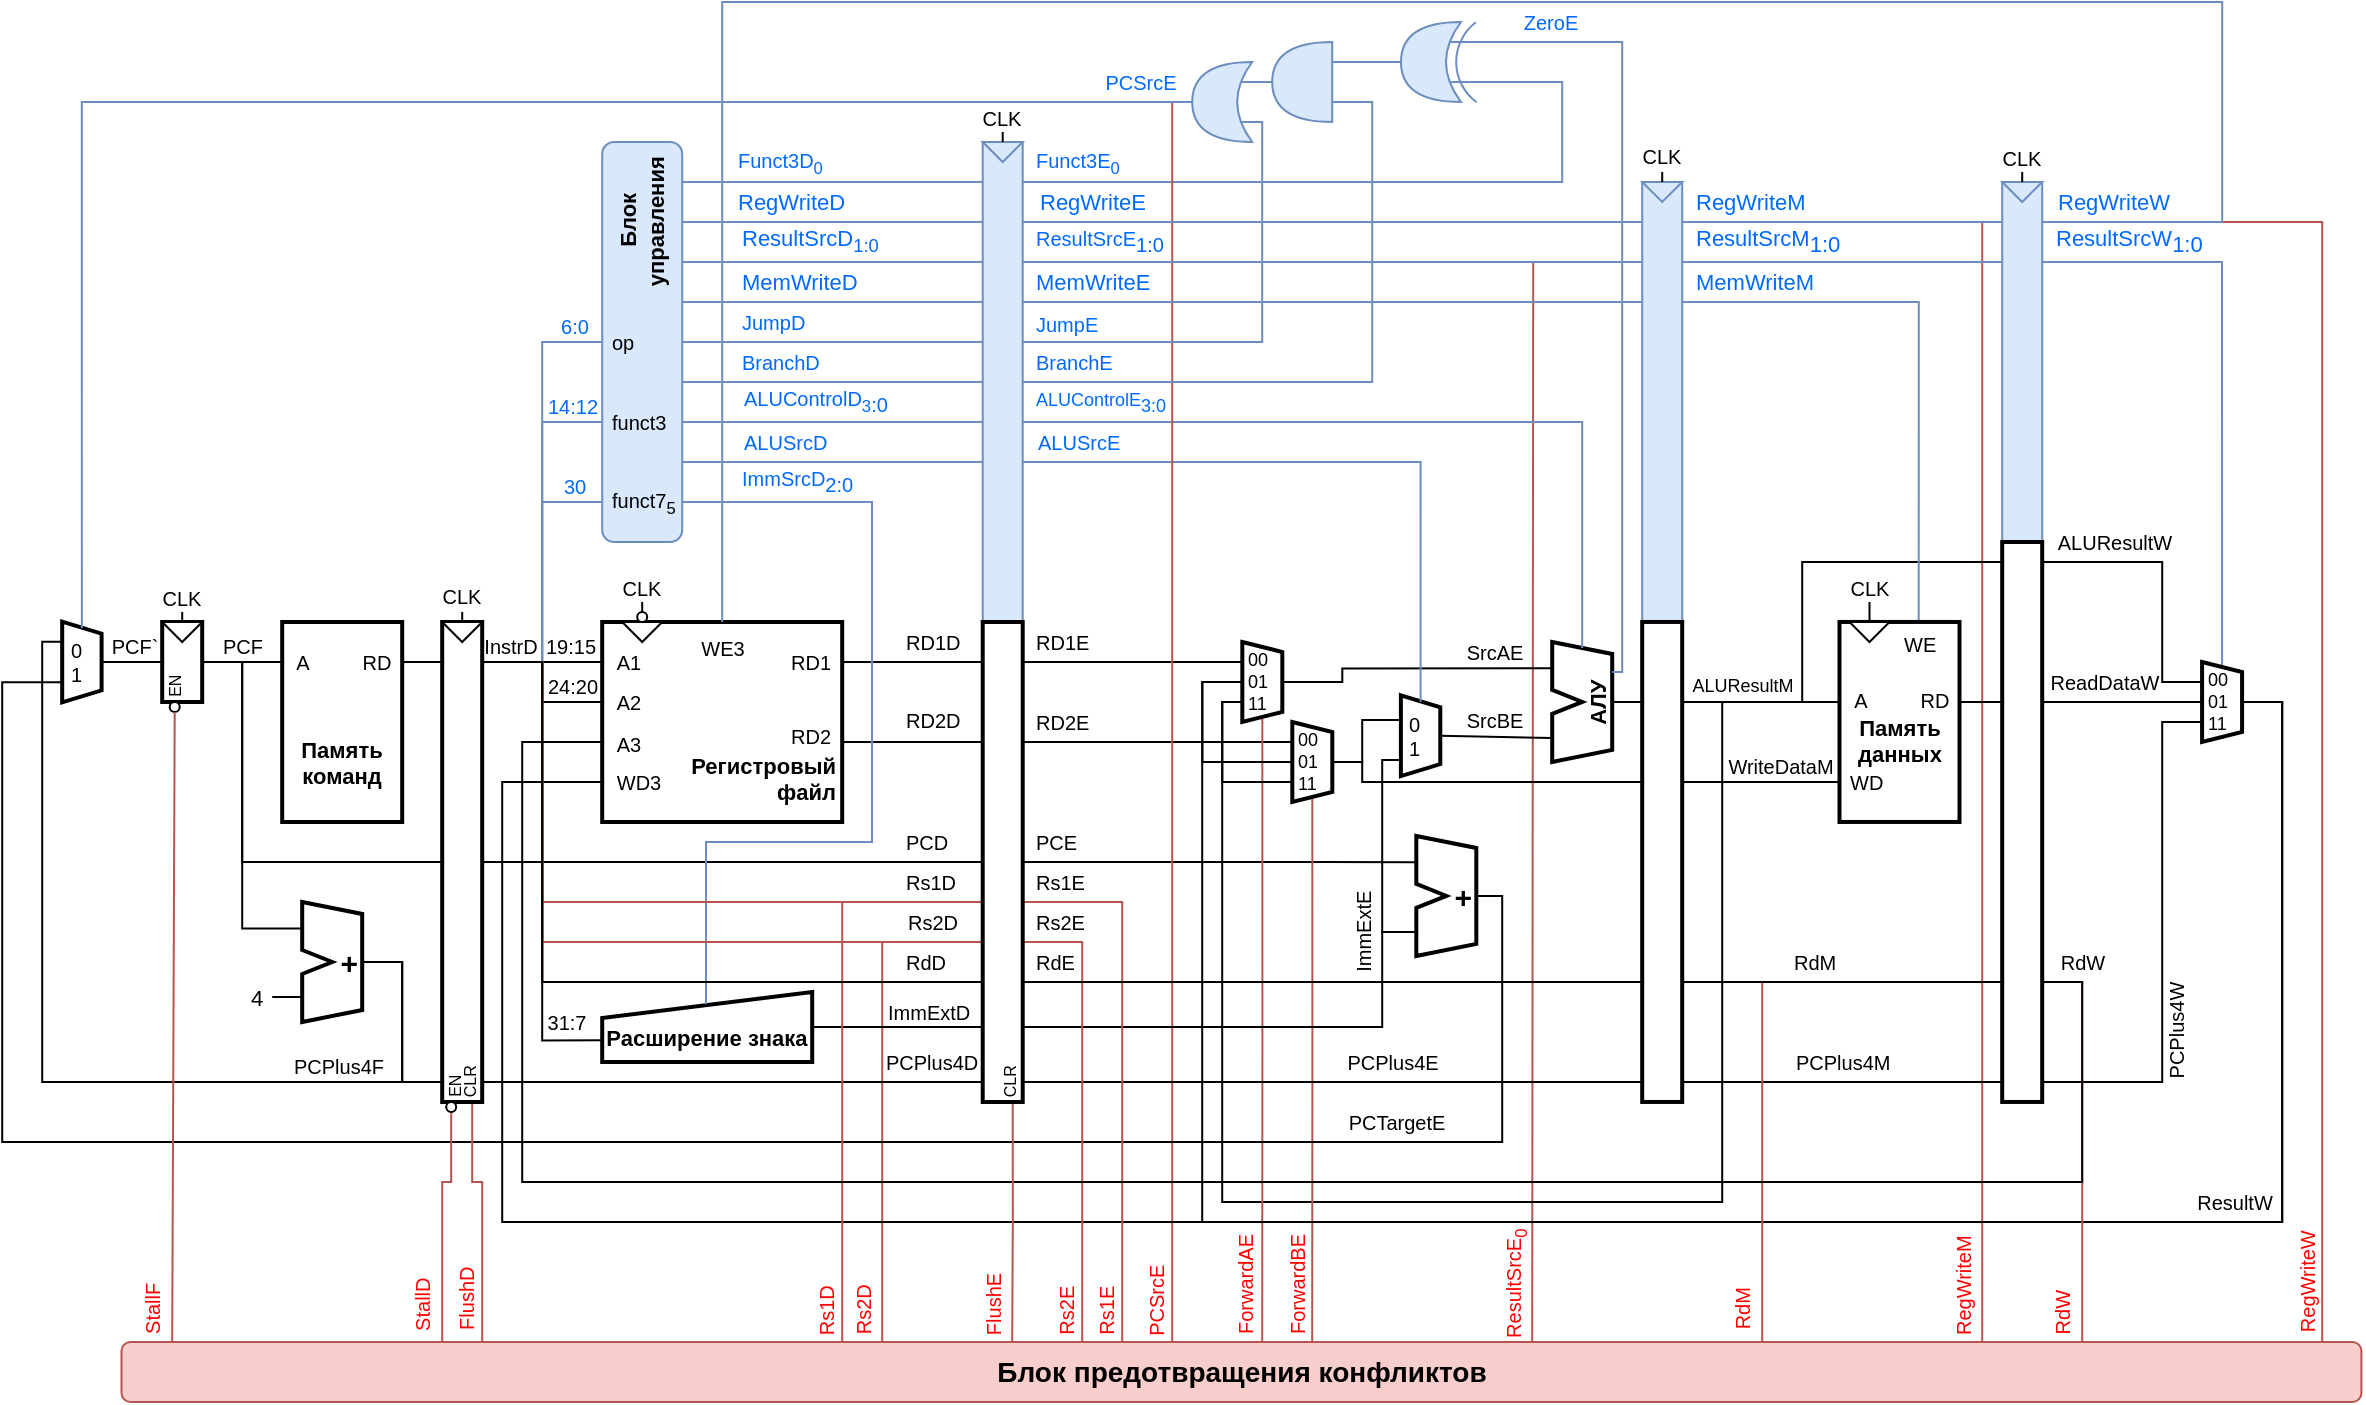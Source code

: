 <mxfile version="24.8.0">
  <diagram name="Page-0" id="Page-0">
    <mxGraphModel dx="746" dy="503" grid="1" gridSize="5" guides="1" tooltips="1" connect="1" arrows="1" fold="1" page="1" pageScale="1" pageWidth="1657.35" pageHeight="1075.27" background="#ffffff" math="0" shadow="0">
      <root>
        <mxCell id="0" />
        <mxCell id="1" parent="0" />
        <mxCell id="FJFjf5WjBDoC7LGonaVu-305" style="edgeStyle=orthogonalEdgeStyle;shape=connector;rounded=0;orthogonalLoop=1;jettySize=auto;html=1;exitX=1;exitY=0.1;exitDx=0;exitDy=0;exitPerimeter=0;strokeColor=#6c8ebf;align=center;verticalAlign=middle;fontFamily=Helvetica;fontSize=10;fontColor=default;labelBackgroundColor=default;resizable=0;endArrow=none;endFill=0;entryX=0.175;entryY=0.25;entryDx=0;entryDy=0;entryPerimeter=0;fillColor=#dae8fc;" parent="1" source="FJFjf5WjBDoC7LGonaVu-44" target="FJFjf5WjBDoC7LGonaVu-298" edge="1">
          <mxGeometry relative="1" as="geometry">
            <mxPoint x="957.6" y="245" as="targetPoint" />
            <Array as="points">
              <mxPoint x="920.1" y="290" />
              <mxPoint x="920.1" y="240" />
            </Array>
          </mxGeometry>
        </mxCell>
        <mxCell id="FJFjf5WjBDoC7LGonaVu-306" value="Funct3D&lt;sub&gt;0&lt;/sub&gt;" style="edgeLabel;html=1;align=left;verticalAlign=middle;resizable=0;points=[];fontFamily=Helvetica;fontSize=10;fontColor=#006AFF;labelBackgroundColor=none;fillColor=none;gradientColor=none;" parent="FJFjf5WjBDoC7LGonaVu-305" vertex="1" connectable="0">
          <mxGeometry x="-0.847" relative="1" as="geometry">
            <mxPoint x="-16" y="-10" as="offset" />
          </mxGeometry>
        </mxCell>
        <mxCell id="FJFjf5WjBDoC7LGonaVu-307" value="&lt;span style=&quot;color: rgb(0, 106, 255);&quot;&gt;Funct3E&lt;/span&gt;&lt;sub style=&quot;color: rgb(0, 106, 255);&quot;&gt;0&lt;/sub&gt;" style="edgeLabel;html=1;align=left;verticalAlign=middle;resizable=0;points=[];fontFamily=Helvetica;fontSize=10;fontColor=default;labelBackgroundColor=none;fillColor=none;gradientColor=none;" parent="FJFjf5WjBDoC7LGonaVu-305" vertex="1" connectable="0">
          <mxGeometry x="-0.234" y="1" relative="1" as="geometry">
            <mxPoint x="-34" y="-9" as="offset" />
          </mxGeometry>
        </mxCell>
        <mxCell id="FJFjf5WjBDoC7LGonaVu-60" value="" style="group;" parent="1" vertex="1" connectable="0">
          <mxGeometry x="440.1" y="270" width="40" height="200" as="geometry" />
        </mxCell>
        <mxCell id="FJFjf5WjBDoC7LGonaVu-186" style="edgeStyle=orthogonalEdgeStyle;shape=connector;rounded=0;orthogonalLoop=1;jettySize=auto;html=1;exitX=1;exitY=0.3;exitDx=0;exitDy=0;exitPerimeter=0;strokeColor=#b85450;align=center;verticalAlign=middle;fontFamily=Helvetica;fontSize=10;fontColor=default;labelBackgroundColor=default;resizable=0;endArrow=none;endFill=0;fillColor=#f8cecc;" parent="FJFjf5WjBDoC7LGonaVu-60" source="FJFjf5WjBDoC7LGonaVu-44" edge="1">
          <mxGeometry relative="1" as="geometry">
            <mxPoint x="465" y="600" as="targetPoint" />
          </mxGeometry>
        </mxCell>
        <mxCell id="FJFjf5WjBDoC7LGonaVu-225" value="ResultSrcE&lt;sub&gt;0&lt;/sub&gt;" style="edgeLabel;html=1;align=center;verticalAlign=middle;resizable=0;points=[];fontFamily=Helvetica;fontSize=10;fontColor=#FF0000;labelBackgroundColor=none;fillColor=none;gradientColor=none;horizontal=0;" parent="FJFjf5WjBDoC7LGonaVu-186" vertex="1" connectable="0">
          <mxGeometry x="0.973" y="-1" relative="1" as="geometry">
            <mxPoint x="-8" y="-16" as="offset" />
          </mxGeometry>
        </mxCell>
        <mxCell id="FJFjf5WjBDoC7LGonaVu-192" style="edgeStyle=orthogonalEdgeStyle;shape=connector;rounded=0;orthogonalLoop=1;jettySize=auto;html=1;exitX=1;exitY=0.2;exitDx=0;exitDy=0;exitPerimeter=0;strokeColor=#b85450;align=center;verticalAlign=middle;fontFamily=Helvetica;fontSize=10;fontColor=default;labelBackgroundColor=default;resizable=0;endArrow=none;endFill=0;fillColor=#f8cecc;" parent="FJFjf5WjBDoC7LGonaVu-60" source="FJFjf5WjBDoC7LGonaVu-44" edge="1">
          <mxGeometry relative="1" as="geometry">
            <mxPoint x="690" y="600" as="targetPoint" />
            <Array as="points">
              <mxPoint x="690" y="40" />
              <mxPoint x="690" y="580" />
            </Array>
          </mxGeometry>
        </mxCell>
        <mxCell id="FJFjf5WjBDoC7LGonaVu-228" value="RegWriteM" style="edgeLabel;html=1;align=center;verticalAlign=middle;resizable=0;points=[];fontFamily=Helvetica;fontSize=10;fontColor=#FF0000;labelBackgroundColor=none;fillColor=none;gradientColor=none;horizontal=0;" parent="FJFjf5WjBDoC7LGonaVu-192" vertex="1" connectable="0">
          <mxGeometry x="0.985" y="-1" relative="1" as="geometry">
            <mxPoint x="-9" y="-19" as="offset" />
          </mxGeometry>
        </mxCell>
        <mxCell id="FJFjf5WjBDoC7LGonaVu-193" style="edgeStyle=orthogonalEdgeStyle;shape=connector;rounded=0;orthogonalLoop=1;jettySize=auto;html=1;exitX=1;exitY=0.2;exitDx=0;exitDy=0;exitPerimeter=0;strokeColor=#b85450;align=center;verticalAlign=middle;fontFamily=Helvetica;fontSize=10;fontColor=default;labelBackgroundColor=default;resizable=0;endArrow=none;endFill=0;fillColor=#f8cecc;" parent="FJFjf5WjBDoC7LGonaVu-60" source="FJFjf5WjBDoC7LGonaVu-44" edge="1">
          <mxGeometry relative="1" as="geometry">
            <mxPoint x="860" y="600" as="targetPoint" />
            <Array as="points">
              <mxPoint x="860" y="40" />
            </Array>
          </mxGeometry>
        </mxCell>
        <mxCell id="FJFjf5WjBDoC7LGonaVu-230" value="RegWriteW" style="edgeLabel;html=1;align=center;verticalAlign=middle;resizable=0;points=[];fontFamily=Helvetica;fontSize=10;fontColor=#FF0000;labelBackgroundColor=none;fillColor=none;gradientColor=none;horizontal=0;" parent="FJFjf5WjBDoC7LGonaVu-193" vertex="1" connectable="0">
          <mxGeometry x="0.975" relative="1" as="geometry">
            <mxPoint x="-8" y="-13" as="offset" />
          </mxGeometry>
        </mxCell>
        <mxCell id="FJFjf5WjBDoC7LGonaVu-44" value="Блок&amp;nbsp; &amp;nbsp; &amp;nbsp;&amp;nbsp;&lt;div&gt;управления&lt;/div&gt;" style="rounded=1;whiteSpace=wrap;html=1;points=[[0,0.5,0,0,0],[0,0.7,0,0,0],[0,0.9,0,0,0],[1,0.1,0,0,0],[1,0.2,0,0,0],[1,0.3,0,0,0],[1,0.4,0,0,0],[1,0.5,0,0,0],[1,0.6,0,0,0],[1,0.7,0,0,0],[1,0.8,0,0,0],[1,0.9,0,0,0]];horizontal=0;fontStyle=1;fontSize=11;align=right;spacingTop=0;spacingRight=5;verticalAlign=middle;spacingLeft=0;fillColor=#dae8fc;strokeColor=#6c8ebf;" parent="FJFjf5WjBDoC7LGonaVu-60" vertex="1">
          <mxGeometry width="40" height="200" as="geometry" />
        </mxCell>
        <mxCell id="FJFjf5WjBDoC7LGonaVu-54" value="funct7&lt;sub&gt;5&lt;/sub&gt;" style="text;html=1;align=left;verticalAlign=middle;whiteSpace=wrap;rounded=0;points=[];fontSize=10;container=0;" parent="FJFjf5WjBDoC7LGonaVu-60" vertex="1">
          <mxGeometry x="3" y="172" width="15" height="15" as="geometry" />
        </mxCell>
        <mxCell id="FJFjf5WjBDoC7LGonaVu-55" value="funct3" style="text;html=1;align=left;verticalAlign=middle;whiteSpace=wrap;rounded=0;points=[];fontSize=10;container=0;" parent="FJFjf5WjBDoC7LGonaVu-60" vertex="1">
          <mxGeometry x="3" y="132" width="15" height="15" as="geometry" />
        </mxCell>
        <mxCell id="FJFjf5WjBDoC7LGonaVu-56" value="op" style="text;html=1;align=left;verticalAlign=middle;whiteSpace=wrap;rounded=0;points=[];fontSize=10;container=0;" parent="FJFjf5WjBDoC7LGonaVu-60" vertex="1">
          <mxGeometry x="3" y="92.5" width="15" height="15" as="geometry" />
        </mxCell>
        <mxCell id="FJFjf5WjBDoC7LGonaVu-172" style="edgeStyle=orthogonalEdgeStyle;rounded=0;orthogonalLoop=1;jettySize=auto;html=1;exitX=1;exitY=0.2;exitDx=0;exitDy=0;exitPerimeter=0;endArrow=none;endFill=0;fillColor=#f8cecc;strokeColor=#b85450;" parent="1" source="is0OGJ1ILdpOx4lDECwO-14" edge="1">
          <mxGeometry relative="1" as="geometry">
            <mxPoint x="345.1" y="535" as="sourcePoint" />
            <mxPoint x="580.1" y="870" as="targetPoint" />
            <Array as="points">
              <mxPoint x="410.1" y="530" />
              <mxPoint x="410.1" y="670" />
              <mxPoint x="580.1" y="670" />
            </Array>
          </mxGeometry>
        </mxCell>
        <mxCell id="FJFjf5WjBDoC7LGonaVu-216" value="Rs2D" style="edgeLabel;html=1;align=center;verticalAlign=middle;resizable=0;points=[];fontFamily=Helvetica;fontSize=10;fontColor=#FF0000;labelBackgroundColor=none;fillColor=none;gradientColor=none;horizontal=0;" parent="FJFjf5WjBDoC7LGonaVu-172" vertex="1" connectable="0">
          <mxGeometry x="0.949" y="2" relative="1" as="geometry">
            <mxPoint x="-12" y="-1" as="offset" />
          </mxGeometry>
        </mxCell>
        <mxCell id="k0FuWcHoHuVSy__6cpUw-7" value="&lt;font style=&quot;font-size: 14px;&quot;&gt;Блок предотвращения конфликтов&lt;/font&gt;" style="rounded=1;whiteSpace=wrap;html=1;fontStyle=1;points=[[0.09,0,0,0,0],[0.18,0,0,0,0],[0.27,0,0,0,0],[0.36,0,0,0,0],[0.45,0,0,0,0],[0.55,0,0,0,0],[0.64,0,0,0,0],[0.73,0,0,0,0],[0.82,0,0,0,0],[0.91,0,0,0,0]];fillColor=#f8cecc;strokeColor=#b85450;" parent="1" vertex="1">
          <mxGeometry x="199.75" y="870" width="1119.96" height="30" as="geometry" />
        </mxCell>
        <mxCell id="-DspEDwFLZWsZTNbwFcD-6" value="&lt;font style=&quot;font-size: 10px;&quot;&gt;0&amp;nbsp;&amp;nbsp;&lt;/font&gt;&lt;div style=&quot;font-size: 10px;&quot;&gt;&lt;font style=&quot;font-size: 10px;&quot;&gt;1&amp;nbsp;&amp;nbsp;&lt;/font&gt;&lt;/div&gt;" style="shape=trapezoid;perimeter=trapezoidPerimeter;whiteSpace=wrap;html=1;fixedSize=1;points=[[0.08,0.5,0,0,0],[0.25,1,0,0,0],[0.5,0,0,0,0],[0.75,1,0,0,0]];rotation=90;size=6;horizontal=0;strokeWidth=2;fontSize=10;" parent="1" vertex="1">
          <mxGeometry x="159.75" y="520.15" width="40.39" height="19.7" as="geometry" />
        </mxCell>
        <mxCell id="is0OGJ1ILdpOx4lDECwO-10" style="rounded=0;orthogonalLoop=1;jettySize=auto;html=1;exitX=0.5;exitY=0;exitDx=0;exitDy=0;exitPerimeter=0;entryX=0;entryY=0.5;entryDx=0;entryDy=0;entryPerimeter=0;endArrow=none;endFill=0;startArrow=none;startFill=0;edgeStyle=orthogonalEdgeStyle;" parent="1" source="-DspEDwFLZWsZTNbwFcD-6" target="is0OGJ1ILdpOx4lDECwO-4" edge="1">
          <mxGeometry relative="1" as="geometry" />
        </mxCell>
        <mxCell id="is0OGJ1ILdpOx4lDECwO-46" value="&lt;font style=&quot;font-size: 10px;&quot;&gt;PCF`&lt;/font&gt;" style="edgeLabel;html=1;align=center;verticalAlign=middle;resizable=0;points=[];fontSize=10;labelBackgroundColor=none;" parent="is0OGJ1ILdpOx4lDECwO-10" vertex="1" connectable="0">
          <mxGeometry x="-0.19" relative="1" as="geometry">
            <mxPoint x="3" y="-8" as="offset" />
          </mxGeometry>
        </mxCell>
        <mxCell id="is0OGJ1ILdpOx4lDECwO-16" value="" style="group" parent="1" vertex="1" connectable="0">
          <mxGeometry x="220.1" y="510" width="20" height="45" as="geometry" />
        </mxCell>
        <mxCell id="is0OGJ1ILdpOx4lDECwO-4" value="" style="rounded=0;whiteSpace=wrap;html=1;strokeWidth=2;points=[[0,0.5,0,0,0],[0.5,0,0,0,0],[1,0.5,0,0,0]];" parent="is0OGJ1ILdpOx4lDECwO-16" vertex="1">
          <mxGeometry width="20" height="40" as="geometry" />
        </mxCell>
        <mxCell id="is0OGJ1ILdpOx4lDECwO-6" value="" style="triangle;whiteSpace=wrap;html=1;rotation=90;fontColor=default;labelBorderColor=none;perimeterSpacing=0;strokeColor=default;rounded=0;shadow=0;points=[[0,0.5,0,0,0]];" parent="is0OGJ1ILdpOx4lDECwO-16" vertex="1">
          <mxGeometry x="5" y="-5" width="10" height="20" as="geometry" />
        </mxCell>
        <mxCell id="is0OGJ1ILdpOx4lDECwO-7" value="EN" style="text;html=1;align=center;verticalAlign=middle;whiteSpace=wrap;rounded=0;rotation=-90;fontSize=8;points=[];" parent="is0OGJ1ILdpOx4lDECwO-16" vertex="1">
          <mxGeometry y="27" width="12.5" height="10" as="geometry" />
        </mxCell>
        <mxCell id="is0OGJ1ILdpOx4lDECwO-8" value="" style="ellipse;whiteSpace=wrap;html=1;aspect=fixed;points=[[0.5,1,0,0,0]];" parent="is0OGJ1ILdpOx4lDECwO-16" vertex="1">
          <mxGeometry x="3.75" y="40" width="5" height="5" as="geometry" />
        </mxCell>
        <mxCell id="is0OGJ1ILdpOx4lDECwO-43" value="+" style="shape=stencil(pZNNDoMgEIVPwx6hNumyoe2yd0DFSkQwQLW9feXHpNZoGk3YzHvD94ZkAJiYirYMIChpwwC+AISMZTLn4u4EhAarCnoCYaj7UKexpKZluQ1aRzWnmYgXjdWqZj0vbERwWTHNrXPxFcDz0OMOJhnN64dWT1lMjNFuqSPMjNFuVOee8Aohcaz3pALotgIQXH4B0ikh2Y84bUD8DrEbcdxAQOkEke4e4vAXIRfKsMUuTAZ9thJeXdgjTEql2cqClVyIsK0rqYsNPnqW4NXwvbzwAQ==);whiteSpace=wrap;html=1;strokeWidth=2;fontSize=15;points=[[0,0.22,0,0,0],[0,0.8,0,0,0],[1,0.5,0,0,0]];fontStyle=1;verticalAlign=middle;align=right;spacingRight=0;" parent="1" vertex="1">
          <mxGeometry x="290.1" y="650" width="30" height="60" as="geometry" />
        </mxCell>
        <mxCell id="is0OGJ1ILdpOx4lDECwO-48" style="edgeStyle=orthogonalEdgeStyle;rounded=0;orthogonalLoop=1;jettySize=auto;html=1;exitX=1;exitY=0.5;exitDx=0;exitDy=0;exitPerimeter=0;entryX=0;entryY=0.2;entryDx=0;entryDy=0;entryPerimeter=0;endArrow=none;endFill=0;" parent="1" source="is0OGJ1ILdpOx4lDECwO-4" target="is0OGJ1ILdpOx4lDECwO-14" edge="1">
          <mxGeometry relative="1" as="geometry" />
        </mxCell>
        <mxCell id="is0OGJ1ILdpOx4lDECwO-49" value="PCF" style="edgeLabel;html=1;align=center;verticalAlign=middle;resizable=0;points=[];fontSize=10;labelBackgroundColor=none;" parent="is0OGJ1ILdpOx4lDECwO-48" vertex="1" connectable="0">
          <mxGeometry x="0.047" y="3" relative="1" as="geometry">
            <mxPoint x="-1" y="-5" as="offset" />
          </mxGeometry>
        </mxCell>
        <mxCell id="is0OGJ1ILdpOx4lDECwO-53" style="edgeStyle=orthogonalEdgeStyle;rounded=0;orthogonalLoop=1;jettySize=auto;html=1;exitX=1;exitY=0.5;exitDx=0;exitDy=0;exitPerimeter=0;entryX=0;entryY=0.22;entryDx=0;entryDy=0;entryPerimeter=0;endArrow=none;endFill=0;" parent="1" source="is0OGJ1ILdpOx4lDECwO-4" target="is0OGJ1ILdpOx4lDECwO-43" edge="1">
          <mxGeometry relative="1" as="geometry">
            <Array as="points">
              <mxPoint x="260.1" y="530" />
              <mxPoint x="260.1" y="663" />
            </Array>
          </mxGeometry>
        </mxCell>
        <mxCell id="is0OGJ1ILdpOx4lDECwO-55" style="edgeStyle=orthogonalEdgeStyle;rounded=0;orthogonalLoop=1;jettySize=auto;html=1;exitX=1;exitY=0.5;exitDx=0;exitDy=0;exitPerimeter=0;entryX=0.25;entryY=1;entryDx=0;entryDy=0;entryPerimeter=0;endArrow=none;endFill=0;" parent="1" source="is0OGJ1ILdpOx4lDECwO-43" target="-DspEDwFLZWsZTNbwFcD-6" edge="1">
          <mxGeometry relative="1" as="geometry">
            <Array as="points">
              <mxPoint x="340.1" y="680" />
              <mxPoint x="340.1" y="740" />
              <mxPoint x="160.1" y="740" />
              <mxPoint x="160.1" y="520" />
            </Array>
          </mxGeometry>
        </mxCell>
        <mxCell id="is0OGJ1ILdpOx4lDECwO-59" value="PCPlus4F" style="edgeLabel;html=1;align=center;verticalAlign=middle;resizable=0;points=[];fontSize=10;labelBackgroundColor=none;" parent="is0OGJ1ILdpOx4lDECwO-55" vertex="1" connectable="0">
          <mxGeometry x="-0.599" y="-1" relative="1" as="geometry">
            <mxPoint x="-14" y="-7" as="offset" />
          </mxGeometry>
        </mxCell>
        <mxCell id="is0OGJ1ILdpOx4lDECwO-56" value="4" style="text;html=1;align=center;verticalAlign=middle;whiteSpace=wrap;rounded=0;points=[[1,0.5,0,0,0]];fontSize=11;" parent="1" vertex="1">
          <mxGeometry x="260.1" y="690" width="15" height="15" as="geometry" />
        </mxCell>
        <mxCell id="is0OGJ1ILdpOx4lDECwO-57" style="edgeStyle=orthogonalEdgeStyle;rounded=0;orthogonalLoop=1;jettySize=auto;html=1;exitX=1;exitY=0.5;exitDx=0;exitDy=0;exitPerimeter=0;entryX=0;entryY=0.8;entryDx=0;entryDy=0;entryPerimeter=0;endArrow=none;endFill=0;" parent="1" source="is0OGJ1ILdpOx4lDECwO-56" target="is0OGJ1ILdpOx4lDECwO-43" edge="1">
          <mxGeometry relative="1" as="geometry" />
        </mxCell>
        <mxCell id="is0OGJ1ILdpOx4lDECwO-60" value="&lt;p style=&quot;line-height: 120%; font-size: 11px;&quot;&gt;&lt;font style=&quot;font-size: 11px;&quot;&gt;Расширение знака&lt;/font&gt;&lt;/p&gt;" style="shape=manualInput;whiteSpace=wrap;html=1;size=13;fontSize=11;spacingTop=10;strokeWidth=2;points=[[0,0.69,0,0,0],[0.5,0.17,0,0,0],[1,0.5,0,0,0]];fontStyle=1" parent="1" vertex="1">
          <mxGeometry x="440.1" y="695" width="105" height="35" as="geometry" />
        </mxCell>
        <mxCell id="is0OGJ1ILdpOx4lDECwO-86" style="edgeStyle=orthogonalEdgeStyle;rounded=0;orthogonalLoop=1;jettySize=auto;html=1;entryX=1;entryY=0.2;entryDx=0;entryDy=0;entryPerimeter=0;exitX=0.25;exitY=1;exitDx=0;exitDy=0;exitPerimeter=0;endArrow=none;endFill=0;" parent="1" source="FJFjf5WjBDoC7LGonaVu-102" target="is0OGJ1ILdpOx4lDECwO-62" edge="1">
          <mxGeometry relative="1" as="geometry">
            <mxPoint x="705.1" y="540" as="sourcePoint" />
          </mxGeometry>
        </mxCell>
        <mxCell id="FJFjf5WjBDoC7LGonaVu-204" value="RD1D" style="edgeLabel;html=1;align=left;verticalAlign=middle;resizable=0;points=[];fontFamily=Helvetica;fontSize=10;fontColor=default;labelBackgroundColor=none;fillColor=none;gradientColor=none;" parent="is0OGJ1ILdpOx4lDECwO-86" vertex="1" connectable="0">
          <mxGeometry x="0.524" y="-3" relative="1" as="geometry">
            <mxPoint x="-18" y="-7" as="offset" />
          </mxGeometry>
        </mxCell>
        <mxCell id="FJFjf5WjBDoC7LGonaVu-206" value="RD1E" style="edgeLabel;html=1;align=left;verticalAlign=middle;resizable=0;points=[];fontFamily=Helvetica;fontSize=10;fontColor=default;labelBackgroundColor=none;fillColor=none;gradientColor=none;" parent="is0OGJ1ILdpOx4lDECwO-86" vertex="1" connectable="0">
          <mxGeometry x="-0.104" y="-3" relative="1" as="geometry">
            <mxPoint x="-16" y="-7" as="offset" />
          </mxGeometry>
        </mxCell>
        <mxCell id="FJFjf5WjBDoC7LGonaVu-30" style="edgeStyle=orthogonalEdgeStyle;rounded=0;orthogonalLoop=1;jettySize=auto;html=1;exitX=1;exitY=0.5;exitDx=0;exitDy=0;exitPerimeter=0;entryX=0;entryY=0.4;entryDx=0;entryDy=0;entryPerimeter=0;endArrow=none;endFill=0;" parent="1" source="is0OGJ1ILdpOx4lDECwO-88" target="FJFjf5WjBDoC7LGonaVu-10" edge="1">
          <mxGeometry relative="1" as="geometry">
            <mxPoint x="1010.1" y="549.98" as="targetPoint" />
          </mxGeometry>
        </mxCell>
        <mxCell id="is0OGJ1ILdpOx4lDECwO-88" value="АЛУ" style="shape=stencil(pZNNDoMgEIVPwx6hNumyoe2yd0DFSkQwQLW9feXHpNZoGk3YzHvD94ZkAJiYirYMIChpwwC+AISMZTLn4u4EhAarCnoCYaj7UKexpKZluQ1aRzWnmYgXjdWqZj0vbERwWTHNrXPxFcDz0OMOJhnN64dWT1lMjNFuqSPMjNFuVOee8Aohcaz3pALotgIQXH4B0ikh2Y84bUD8DrEbcdxAQOkEke4e4vAXIRfKsMUuTAZ9thJeXdgjTEql2cqClVyIsK0rqYsNPnqW4NXwvbzwAQ==);whiteSpace=wrap;html=1;strokeWidth=2;fontSize=11;points=[[0,0.22,0,0,0],[0,0.8,0,0,0],[0.5,0.05,0,0,0],[1,0.25,0,0,0],[1,0.5,0,0,0]];horizontal=0;align=center;verticalAlign=bottom;spacing=0;fontStyle=1" parent="1" vertex="1">
          <mxGeometry x="915.1" y="519.98" width="30" height="60" as="geometry" />
        </mxCell>
        <mxCell id="FJFjf5WjBDoC7LGonaVu-29" style="edgeStyle=orthogonalEdgeStyle;rounded=0;orthogonalLoop=1;jettySize=auto;html=1;exitX=0.5;exitY=0;exitDx=0;exitDy=0;exitPerimeter=0;entryX=0;entryY=0.8;entryDx=0;entryDy=0;entryPerimeter=0;endArrow=none;endFill=0;" parent="1" source="FJFjf5WjBDoC7LGonaVu-104" target="FJFjf5WjBDoC7LGonaVu-10" edge="1">
          <mxGeometry relative="1" as="geometry">
            <mxPoint x="990.16" y="589.98" as="targetPoint" />
            <mxPoint x="806.415" y="580.83" as="sourcePoint" />
            <Array as="points">
              <mxPoint x="820.1" y="580" />
              <mxPoint x="820.1" y="590" />
            </Array>
          </mxGeometry>
        </mxCell>
        <mxCell id="FJFjf5WjBDoC7LGonaVu-155" value="WriteDataM" style="edgeLabel;html=1;align=center;verticalAlign=middle;resizable=0;points=[];fontFamily=Helvetica;fontSize=10;fontColor=default;labelBackgroundColor=none;fillColor=none;gradientColor=none;" parent="FJFjf5WjBDoC7LGonaVu-29" vertex="1" connectable="0">
          <mxGeometry x="0.47" y="5" relative="1" as="geometry">
            <mxPoint x="40" y="-3" as="offset" />
          </mxGeometry>
        </mxCell>
        <mxCell id="is0OGJ1ILdpOx4lDECwO-90" style="edgeStyle=orthogonalEdgeStyle;rounded=0;orthogonalLoop=1;jettySize=auto;html=1;exitX=0.25;exitY=1;exitDx=0;exitDy=0;exitPerimeter=0;entryX=1;entryY=0.6;entryDx=0;entryDy=0;entryPerimeter=0;endArrow=none;endFill=0;" parent="1" source="FJFjf5WjBDoC7LGonaVu-104" target="is0OGJ1ILdpOx4lDECwO-62" edge="1">
          <mxGeometry relative="1" as="geometry">
            <mxPoint x="746.655" y="569.648" as="sourcePoint" />
          </mxGeometry>
        </mxCell>
        <mxCell id="FJFjf5WjBDoC7LGonaVu-205" value="RD2D" style="edgeLabel;html=1;align=left;verticalAlign=middle;resizable=0;points=[];fontFamily=Helvetica;fontSize=10;fontColor=default;labelBackgroundColor=none;fillColor=none;gradientColor=none;" parent="is0OGJ1ILdpOx4lDECwO-90" vertex="1" connectable="0">
          <mxGeometry x="0.586" y="1" relative="1" as="geometry">
            <mxPoint x="-17" y="-12" as="offset" />
          </mxGeometry>
        </mxCell>
        <mxCell id="FJFjf5WjBDoC7LGonaVu-207" value="RD2E" style="edgeLabel;html=1;align=left;verticalAlign=middle;resizable=0;points=[];fontFamily=Helvetica;fontSize=10;fontColor=default;labelBackgroundColor=none;fillColor=none;gradientColor=none;" parent="is0OGJ1ILdpOx4lDECwO-90" vertex="1" connectable="0">
          <mxGeometry x="0.001" y="-5" relative="1" as="geometry">
            <mxPoint x="-18" y="-5" as="offset" />
          </mxGeometry>
        </mxCell>
        <mxCell id="is0OGJ1ILdpOx4lDECwO-92" style="edgeStyle=orthogonalEdgeStyle;rounded=0;orthogonalLoop=1;jettySize=auto;html=1;entryX=0;entryY=0.22;entryDx=0;entryDy=0;entryPerimeter=0;exitX=0.5;exitY=0;exitDx=0;exitDy=0;exitPerimeter=0;endArrow=none;endFill=0;" parent="1" source="FJFjf5WjBDoC7LGonaVu-102" target="is0OGJ1ILdpOx4lDECwO-88" edge="1">
          <mxGeometry relative="1" as="geometry">
            <mxPoint x="805.16" y="519.98" as="sourcePoint" />
            <Array as="points">
              <mxPoint x="810.16" y="539.98" />
              <mxPoint x="810.16" y="532.98" />
            </Array>
          </mxGeometry>
        </mxCell>
        <mxCell id="FJFjf5WjBDoC7LGonaVu-199" value="SrcAE" style="edgeLabel;html=1;align=center;verticalAlign=middle;resizable=0;points=[];fontFamily=Helvetica;fontSize=10;fontColor=default;labelBackgroundColor=none;fillColor=none;gradientColor=none;" parent="is0OGJ1ILdpOx4lDECwO-92" vertex="1" connectable="0">
          <mxGeometry x="0.592" relative="1" as="geometry">
            <mxPoint x="-1" y="-8" as="offset" />
          </mxGeometry>
        </mxCell>
        <mxCell id="is0OGJ1ILdpOx4lDECwO-98" value="+" style="shape=stencil(pZNNDoMgEIVPwx6hNumyoe2yd0DFSkQwQLW9feXHpNZoGk3YzHvD94ZkAJiYirYMIChpwwC+AISMZTLn4u4EhAarCnoCYaj7UKexpKZluQ1aRzWnmYgXjdWqZj0vbERwWTHNrXPxFcDz0OMOJhnN64dWT1lMjNFuqSPMjNFuVOee8Aohcaz3pALotgIQXH4B0ikh2Y84bUD8DrEbcdxAQOkEke4e4vAXIRfKsMUuTAZ9thJeXdgjTEql2cqClVyIsK0rqYsNPnqW4NXwvbzwAQ==);whiteSpace=wrap;html=1;strokeWidth=2;fontSize=15;points=[[0,0.22,0,0,0],[0,0.8,0,0,0],[1,0.5,0,0,0]];fontStyle=1;verticalAlign=middle;align=right;spacingRight=0;" parent="1" vertex="1">
          <mxGeometry x="847.16" y="616.98" width="30" height="60" as="geometry" />
        </mxCell>
        <mxCell id="FJFjf5WjBDoC7LGonaVu-8" value="" style="group" parent="1" vertex="1" connectable="0">
          <mxGeometry x="280.1" y="510" width="60" height="100" as="geometry" />
        </mxCell>
        <mxCell id="is0OGJ1ILdpOx4lDECwO-14" value="&lt;div style=&quot;font-size: 11px;&quot;&gt;&lt;b style=&quot;background-color: initial; font-size: 11px;&quot;&gt;Память&lt;/b&gt;&lt;br style=&quot;font-size: 11px;&quot;&gt;&lt;/div&gt;&lt;div style=&quot;font-size: 11px;&quot;&gt;&lt;b style=&quot;font-size: 11px;&quot;&gt;&lt;font style=&quot;font-size: 11px;&quot;&gt;команд&lt;/font&gt;&lt;/b&gt;&lt;/div&gt;" style="rounded=0;whiteSpace=wrap;html=1;strokeWidth=2;points=[[0,0.2,0,0,0],[1,0.2,0,0,0]];container=0;fontSize=11;verticalAlign=bottom;spacingBottom=14;" parent="FJFjf5WjBDoC7LGonaVu-8" vertex="1">
          <mxGeometry width="60" height="100" as="geometry" />
        </mxCell>
        <mxCell id="is0OGJ1ILdpOx4lDECwO-15" value="A" style="text;html=1;align=center;verticalAlign=middle;whiteSpace=wrap;rounded=0;points=[];fontSize=10;container=0;" parent="FJFjf5WjBDoC7LGonaVu-8" vertex="1">
          <mxGeometry x="3" y="12" width="15" height="15" as="geometry" />
        </mxCell>
        <mxCell id="is0OGJ1ILdpOx4lDECwO-19" value="RD" style="text;html=1;align=center;verticalAlign=middle;whiteSpace=wrap;rounded=0;points=[];fontSize=10;container=0;" parent="FJFjf5WjBDoC7LGonaVu-8" vertex="1">
          <mxGeometry x="40" y="12" width="15" height="15" as="geometry" />
        </mxCell>
        <mxCell id="FJFjf5WjBDoC7LGonaVu-14" value="" style="edgeStyle=orthogonalEdgeStyle;rounded=0;orthogonalLoop=1;jettySize=auto;html=1;exitX=0.5;exitY=0;exitDx=0;exitDy=0;exitPerimeter=0;entryX=0.25;entryY=1;entryDx=0;entryDy=0;entryPerimeter=0;endArrow=none;endFill=0;" parent="1" source="FJFjf5WjBDoC7LGonaVu-104" target="FJFjf5WjBDoC7LGonaVu-13" edge="1">
          <mxGeometry relative="1" as="geometry">
            <Array as="points">
              <mxPoint x="820.1" y="580" />
              <mxPoint x="820.1" y="559" />
            </Array>
            <mxPoint x="806.415" y="580.83" as="sourcePoint" />
            <mxPoint x="850.895" y="553.032" as="targetPoint" />
          </mxGeometry>
        </mxCell>
        <mxCell id="FJFjf5WjBDoC7LGonaVu-13" value="&lt;font style=&quot;font-size: 10px;&quot;&gt;0&amp;nbsp;&amp;nbsp;&lt;/font&gt;&lt;div style=&quot;font-size: 10px;&quot;&gt;&lt;font style=&quot;font-size: 10px;&quot;&gt;1&amp;nbsp;&amp;nbsp;&lt;/font&gt;&lt;/div&gt;" style="shape=trapezoid;perimeter=trapezoidPerimeter;whiteSpace=wrap;html=1;fixedSize=1;points=[[0.08,0.5,0,0,0],[0.25,1,0,0,0],[0.5,0,0,0,0],[0.75,1,0,0,0]];rotation=90;size=6;horizontal=0;strokeWidth=2;fontSize=10;" parent="1" vertex="1">
          <mxGeometry x="829.1" y="557" width="40.39" height="19.7" as="geometry" />
        </mxCell>
        <mxCell id="FJFjf5WjBDoC7LGonaVu-15" style="rounded=0;orthogonalLoop=1;jettySize=auto;html=1;exitX=0.5;exitY=0;exitDx=0;exitDy=0;exitPerimeter=0;entryX=0;entryY=0.8;entryDx=0;entryDy=0;entryPerimeter=0;endArrow=none;endFill=0;" parent="1" source="FJFjf5WjBDoC7LGonaVu-13" target="is0OGJ1ILdpOx4lDECwO-88" edge="1">
          <mxGeometry relative="1" as="geometry" />
        </mxCell>
        <mxCell id="FJFjf5WjBDoC7LGonaVu-200" value="SrcBE" style="edgeLabel;html=1;align=center;verticalAlign=middle;resizable=0;points=[];fontFamily=Helvetica;fontSize=10;fontColor=default;labelBackgroundColor=none;fillColor=none;gradientColor=none;" parent="FJFjf5WjBDoC7LGonaVu-15" vertex="1" connectable="0">
          <mxGeometry x="-0.486" y="1" relative="1" as="geometry">
            <mxPoint x="12" y="-7" as="offset" />
          </mxGeometry>
        </mxCell>
        <mxCell id="FJFjf5WjBDoC7LGonaVu-17" value="" style="group" parent="1" vertex="1" connectable="0">
          <mxGeometry x="440.1" y="505" width="120" height="105" as="geometry" />
        </mxCell>
        <mxCell id="is0OGJ1ILdpOx4lDECwO-62" value="&lt;div style=&quot;font-size: 11px;&quot;&gt;Регистровый&lt;/div&gt;&lt;div style=&quot;font-size: 11px;&quot;&gt;файл&lt;/div&gt;" style="rounded=0;whiteSpace=wrap;html=1;strokeWidth=2;points=[[0,0.2,0,0,0],[0,0.4,0,0,0],[0,0.6,0,0,0],[0,0.8,0,0,0],[0.5,0,0,0,0],[1,0.2,0,0,0],[1,0.6,0,0,0]];verticalAlign=bottom;align=right;container=0;spacingRight=1;spacingBottom=6;fontStyle=1;fontSize=11;" parent="FJFjf5WjBDoC7LGonaVu-17" vertex="1">
          <mxGeometry y="5" width="120" height="100" as="geometry" />
        </mxCell>
        <mxCell id="is0OGJ1ILdpOx4lDECwO-63" value="A1" style="text;html=1;align=center;verticalAlign=middle;whiteSpace=wrap;rounded=0;points=[];fontSize=10;container=0;" parent="FJFjf5WjBDoC7LGonaVu-17" vertex="1">
          <mxGeometry x="6" y="17" width="15" height="15" as="geometry" />
        </mxCell>
        <mxCell id="is0OGJ1ILdpOx4lDECwO-64" value="RD1" style="text;html=1;align=center;verticalAlign=middle;whiteSpace=wrap;rounded=0;points=[];fontSize=10;container=0;" parent="FJFjf5WjBDoC7LGonaVu-17" vertex="1">
          <mxGeometry x="97" y="17" width="15" height="15" as="geometry" />
        </mxCell>
        <mxCell id="is0OGJ1ILdpOx4lDECwO-67" value="A2" style="text;html=1;align=center;verticalAlign=middle;whiteSpace=wrap;rounded=0;points=[];fontSize=10;container=0;" parent="FJFjf5WjBDoC7LGonaVu-17" vertex="1">
          <mxGeometry x="6" y="37" width="15" height="15" as="geometry" />
        </mxCell>
        <mxCell id="is0OGJ1ILdpOx4lDECwO-68" value="A3" style="text;html=1;align=center;verticalAlign=middle;whiteSpace=wrap;rounded=0;points=[];fontSize=10;container=0;" parent="FJFjf5WjBDoC7LGonaVu-17" vertex="1">
          <mxGeometry x="6" y="58" width="15" height="15" as="geometry" />
        </mxCell>
        <mxCell id="is0OGJ1ILdpOx4lDECwO-69" value="WD3" style="text;html=1;align=center;verticalAlign=middle;whiteSpace=wrap;rounded=0;points=[];fontSize=10;container=0;" parent="FJFjf5WjBDoC7LGonaVu-17" vertex="1">
          <mxGeometry x="11" y="77.49" width="15" height="15" as="geometry" />
        </mxCell>
        <mxCell id="is0OGJ1ILdpOx4lDECwO-70" value="RD2" style="text;html=1;align=center;verticalAlign=middle;whiteSpace=wrap;rounded=0;points=[];fontSize=10;container=0;" parent="FJFjf5WjBDoC7LGonaVu-17" vertex="1">
          <mxGeometry x="97" y="54" width="15" height="15" as="geometry" />
        </mxCell>
        <mxCell id="is0OGJ1ILdpOx4lDECwO-71" value="" style="triangle;whiteSpace=wrap;html=1;rotation=90;fontColor=default;labelBorderColor=none;perimeterSpacing=0;strokeColor=default;rounded=0;shadow=0;points=[];" parent="FJFjf5WjBDoC7LGonaVu-17" vertex="1">
          <mxGeometry x="15" width="10" height="20" as="geometry" />
        </mxCell>
        <mxCell id="is0OGJ1ILdpOx4lDECwO-72" value="" style="ellipse;whiteSpace=wrap;html=1;aspect=fixed;points=[[0.5,1,0,0,0]];rotation=-180;" parent="FJFjf5WjBDoC7LGonaVu-17" vertex="1">
          <mxGeometry x="17.5" width="5" height="5" as="geometry" />
        </mxCell>
        <mxCell id="FJFjf5WjBDoC7LGonaVu-6" value="WE3" style="text;html=1;align=center;verticalAlign=middle;whiteSpace=wrap;rounded=0;points=[];fontSize=10;container=0;" parent="FJFjf5WjBDoC7LGonaVu-17" vertex="1">
          <mxGeometry x="52.5" y="10" width="15" height="15" as="geometry" />
        </mxCell>
        <mxCell id="FJFjf5WjBDoC7LGonaVu-38" style="edgeStyle=orthogonalEdgeStyle;rounded=0;orthogonalLoop=1;jettySize=auto;html=1;exitX=1;exitY=0.5;exitDx=0;exitDy=0;exitPerimeter=0;entryX=0.25;entryY=1;entryDx=0;entryDy=0;entryPerimeter=0;endArrow=none;endFill=0;" parent="1" source="is0OGJ1ILdpOx4lDECwO-88" target="FJFjf5WjBDoC7LGonaVu-99" edge="1">
          <mxGeometry relative="1" as="geometry">
            <mxPoint x="1170.1" y="529.98" as="targetPoint" />
            <Array as="points">
              <mxPoint x="1040.1" y="550" />
              <mxPoint x="1040.1" y="480" />
              <mxPoint x="1220.1" y="480" />
              <mxPoint x="1220.1" y="540" />
            </Array>
          </mxGeometry>
        </mxCell>
        <mxCell id="FJFjf5WjBDoC7LGonaVu-151" value="ALUResultM" style="edgeLabel;html=1;align=center;verticalAlign=middle;resizable=0;points=[];fontFamily=Helvetica;fontSize=9;fontColor=default;labelBackgroundColor=none;fillColor=none;gradientColor=none;" parent="FJFjf5WjBDoC7LGonaVu-38" vertex="1" connectable="0">
          <mxGeometry x="-0.739" y="1" relative="1" as="geometry">
            <mxPoint x="9" y="-7" as="offset" />
          </mxGeometry>
        </mxCell>
        <mxCell id="FJFjf5WjBDoC7LGonaVu-294" value="ALUResultW" style="edgeLabel;html=1;align=center;verticalAlign=middle;resizable=0;points=[];fontFamily=Helvetica;fontSize=10;fontColor=default;labelBackgroundColor=none;fillColor=none;gradientColor=none;" parent="FJFjf5WjBDoC7LGonaVu-38" vertex="1" connectable="0">
          <mxGeometry x="0.519" y="-1" relative="1" as="geometry">
            <mxPoint x="-2" y="-11" as="offset" />
          </mxGeometry>
        </mxCell>
        <mxCell id="FJFjf5WjBDoC7LGonaVu-42" style="edgeStyle=orthogonalEdgeStyle;rounded=0;orthogonalLoop=1;jettySize=auto;html=1;exitX=1;exitY=0.2;exitDx=0;exitDy=0;exitPerimeter=0;entryX=0;entryY=0.2;entryDx=0;entryDy=0;entryPerimeter=0;endArrow=none;endFill=0;" parent="1" source="is0OGJ1ILdpOx4lDECwO-14" target="is0OGJ1ILdpOx4lDECwO-62" edge="1">
          <mxGeometry relative="1" as="geometry" />
        </mxCell>
        <mxCell id="FJFjf5WjBDoC7LGonaVu-117" value="InstrD" style="edgeLabel;html=1;align=center;verticalAlign=middle;resizable=0;points=[];fontFamily=Helvetica;fontSize=10;fontColor=default;labelBackgroundColor=none;fillColor=none;gradientColor=none;" parent="FJFjf5WjBDoC7LGonaVu-42" vertex="1" connectable="0">
          <mxGeometry x="0.001" y="-1" relative="1" as="geometry">
            <mxPoint x="4" y="-9" as="offset" />
          </mxGeometry>
        </mxCell>
        <mxCell id="FJFjf5WjBDoC7LGonaVu-126" value="19:15" style="edgeLabel;html=1;align=center;verticalAlign=middle;resizable=0;points=[];fontFamily=Helvetica;fontSize=10;fontColor=default;labelBackgroundColor=none;fillColor=none;gradientColor=none;" parent="FJFjf5WjBDoC7LGonaVu-42" vertex="1" connectable="0">
          <mxGeometry x="0.696" y="2" relative="1" as="geometry">
            <mxPoint x="-1" y="-6" as="offset" />
          </mxGeometry>
        </mxCell>
        <mxCell id="FJFjf5WjBDoC7LGonaVu-43" style="edgeStyle=orthogonalEdgeStyle;rounded=0;orthogonalLoop=1;jettySize=auto;html=1;exitX=1;exitY=0.2;exitDx=0;exitDy=0;exitPerimeter=0;entryX=0;entryY=0.4;entryDx=0;entryDy=0;entryPerimeter=0;endArrow=none;endFill=0;" parent="1" source="is0OGJ1ILdpOx4lDECwO-14" target="is0OGJ1ILdpOx4lDECwO-62" edge="1">
          <mxGeometry relative="1" as="geometry">
            <Array as="points">
              <mxPoint x="410.1" y="530" />
              <mxPoint x="410.1" y="550" />
            </Array>
          </mxGeometry>
        </mxCell>
        <mxCell id="FJFjf5WjBDoC7LGonaVu-127" value="24:20" style="edgeLabel;html=1;align=center;verticalAlign=middle;resizable=0;points=[];fontFamily=Helvetica;fontSize=10;fontColor=default;labelBackgroundColor=none;fillColor=none;gradientColor=none;" parent="FJFjf5WjBDoC7LGonaVu-43" vertex="1" connectable="0">
          <mxGeometry x="0.778" relative="1" as="geometry">
            <mxPoint x="-2" y="-8" as="offset" />
          </mxGeometry>
        </mxCell>
        <mxCell id="FJFjf5WjBDoC7LGonaVu-45" value="CLK" style="text;html=1;align=center;verticalAlign=middle;whiteSpace=wrap;rounded=0;fontSize=10;points=[[0.5,1,0,0,0]];labelBackgroundColor=none;" parent="1" vertex="1">
          <mxGeometry x="445.1" y="485" width="30" height="15" as="geometry" />
        </mxCell>
        <mxCell id="FJFjf5WjBDoC7LGonaVu-46" style="edgeStyle=orthogonalEdgeStyle;rounded=0;orthogonalLoop=1;jettySize=auto;html=1;exitX=0.5;exitY=1;exitDx=0;exitDy=0;exitPerimeter=0;entryX=0.5;entryY=1;entryDx=0;entryDy=0;entryPerimeter=0;endArrow=none;endFill=0;" parent="1" source="FJFjf5WjBDoC7LGonaVu-45" target="is0OGJ1ILdpOx4lDECwO-72" edge="1">
          <mxGeometry relative="1" as="geometry" />
        </mxCell>
        <mxCell id="FJFjf5WjBDoC7LGonaVu-49" value="CLK" style="text;html=1;align=center;verticalAlign=middle;whiteSpace=wrap;rounded=0;fontSize=10;points=[[0.5,1,0,0,0]];labelBackgroundColor=none;" parent="1" vertex="1">
          <mxGeometry x="215.1" y="490" width="30" height="15" as="geometry" />
        </mxCell>
        <mxCell id="FJFjf5WjBDoC7LGonaVu-52" style="edgeStyle=orthogonalEdgeStyle;rounded=0;orthogonalLoop=1;jettySize=auto;html=1;exitX=0.5;exitY=1;exitDx=0;exitDy=0;exitPerimeter=0;entryX=0.5;entryY=0;entryDx=0;entryDy=0;entryPerimeter=0;endArrow=none;endFill=0;" parent="1" source="FJFjf5WjBDoC7LGonaVu-49" target="is0OGJ1ILdpOx4lDECwO-4" edge="1">
          <mxGeometry relative="1" as="geometry" />
        </mxCell>
        <mxCell id="FJFjf5WjBDoC7LGonaVu-57" style="edgeStyle=orthogonalEdgeStyle;rounded=0;orthogonalLoop=1;jettySize=auto;html=1;exitX=0;exitY=0.5;exitDx=0;exitDy=0;exitPerimeter=0;entryX=1;entryY=0.2;entryDx=0;entryDy=0;entryPerimeter=0;endArrow=none;endFill=0;fillColor=#dae8fc;strokeColor=#6c8ebf;" parent="1" source="FJFjf5WjBDoC7LGonaVu-44" target="is0OGJ1ILdpOx4lDECwO-14" edge="1">
          <mxGeometry relative="1" as="geometry">
            <Array as="points">
              <mxPoint x="410.1" y="370" />
              <mxPoint x="410.1" y="530" />
            </Array>
          </mxGeometry>
        </mxCell>
        <mxCell id="FJFjf5WjBDoC7LGonaVu-112" value="6:0" style="edgeLabel;html=1;align=center;verticalAlign=middle;resizable=0;points=[];fontFamily=Helvetica;fontSize=10;fontColor=#006AFF;labelBackgroundColor=none;fillColor=none;gradientColor=none;" parent="FJFjf5WjBDoC7LGonaVu-57" vertex="1" connectable="0">
          <mxGeometry x="-0.888" y="1" relative="1" as="geometry">
            <mxPoint y="-9" as="offset" />
          </mxGeometry>
        </mxCell>
        <mxCell id="FJFjf5WjBDoC7LGonaVu-58" style="edgeStyle=orthogonalEdgeStyle;rounded=0;orthogonalLoop=1;jettySize=auto;html=1;exitX=0;exitY=0.7;exitDx=0;exitDy=0;exitPerimeter=0;entryX=1;entryY=0.2;entryDx=0;entryDy=0;entryPerimeter=0;endArrow=none;endFill=0;fillColor=#dae8fc;strokeColor=#6c8ebf;" parent="1" source="FJFjf5WjBDoC7LGonaVu-44" target="is0OGJ1ILdpOx4lDECwO-14" edge="1">
          <mxGeometry relative="1" as="geometry">
            <mxPoint x="445.1" y="375" as="sourcePoint" />
            <mxPoint x="345.1" y="535" as="targetPoint" />
            <Array as="points">
              <mxPoint x="410.1" y="410" />
              <mxPoint x="410.1" y="530" />
            </Array>
          </mxGeometry>
        </mxCell>
        <mxCell id="FJFjf5WjBDoC7LGonaVu-113" value="14:12" style="edgeLabel;html=1;align=center;verticalAlign=middle;resizable=0;points=[];fontFamily=Helvetica;fontSize=10;fontColor=#006AFF;labelBackgroundColor=none;fillColor=none;gradientColor=none;" parent="FJFjf5WjBDoC7LGonaVu-58" vertex="1" connectable="0">
          <mxGeometry x="-0.892" y="-1" relative="1" as="geometry">
            <mxPoint x="-3" y="-7" as="offset" />
          </mxGeometry>
        </mxCell>
        <mxCell id="FJFjf5WjBDoC7LGonaVu-59" style="edgeStyle=orthogonalEdgeStyle;rounded=0;orthogonalLoop=1;jettySize=auto;html=1;exitX=0;exitY=0.9;exitDx=0;exitDy=0;exitPerimeter=0;endArrow=none;endFill=0;fillColor=#dae8fc;strokeColor=#6c8ebf;" parent="1" source="FJFjf5WjBDoC7LGonaVu-44" edge="1">
          <mxGeometry relative="1" as="geometry">
            <mxPoint x="445.1" y="415" as="sourcePoint" />
            <mxPoint x="340.1" y="530" as="targetPoint" />
            <Array as="points">
              <mxPoint x="410.1" y="450" />
              <mxPoint x="410.1" y="530" />
            </Array>
          </mxGeometry>
        </mxCell>
        <mxCell id="FJFjf5WjBDoC7LGonaVu-114" value="30" style="edgeLabel;html=1;align=center;verticalAlign=middle;resizable=0;points=[];fontFamily=Helvetica;fontSize=10;fontColor=#006AFF;labelBackgroundColor=none;fillColor=none;gradientColor=none;" parent="FJFjf5WjBDoC7LGonaVu-59" vertex="1" connectable="0">
          <mxGeometry x="-0.846" y="-1" relative="1" as="geometry">
            <mxPoint y="-7" as="offset" />
          </mxGeometry>
        </mxCell>
        <mxCell id="FJFjf5WjBDoC7LGonaVu-61" style="edgeStyle=orthogonalEdgeStyle;rounded=0;orthogonalLoop=1;jettySize=auto;html=1;exitX=1;exitY=0.5;exitDx=0;exitDy=0;exitPerimeter=0;entryX=0;entryY=0.22;entryDx=0;entryDy=0;entryPerimeter=0;endArrow=none;endFill=0;" parent="1" source="is0OGJ1ILdpOx4lDECwO-4" target="is0OGJ1ILdpOx4lDECwO-98" edge="1">
          <mxGeometry relative="1" as="geometry">
            <mxPoint x="744.1" y="640" as="targetPoint" />
            <Array as="points">
              <mxPoint x="260.1" y="530" />
              <mxPoint x="260.1" y="630" />
              <mxPoint x="800.1" y="630" />
            </Array>
          </mxGeometry>
        </mxCell>
        <mxCell id="FJFjf5WjBDoC7LGonaVu-131" value="PCD" style="edgeLabel;html=1;align=left;verticalAlign=middle;resizable=0;points=[];fontFamily=Helvetica;fontSize=10;fontColor=default;labelBackgroundColor=none;fillColor=none;gradientColor=none;" parent="FJFjf5WjBDoC7LGonaVu-61" vertex="1" connectable="0">
          <mxGeometry x="0.442" y="-2" relative="1" as="geometry">
            <mxPoint x="-60" y="-12" as="offset" />
          </mxGeometry>
        </mxCell>
        <mxCell id="FJFjf5WjBDoC7LGonaVu-180" value="PCE" style="edgeLabel;html=1;align=left;verticalAlign=middle;resizable=0;points=[];fontFamily=Helvetica;fontSize=10;fontColor=default;labelBackgroundColor=none;fillColor=none;gradientColor=none;" parent="FJFjf5WjBDoC7LGonaVu-61" vertex="1" connectable="0">
          <mxGeometry x="0.512" y="-2" relative="1" as="geometry">
            <mxPoint x="-20" y="-12" as="offset" />
          </mxGeometry>
        </mxCell>
        <mxCell id="FJFjf5WjBDoC7LGonaVu-68" value="" style="shape=or;whiteSpace=wrap;html=1;rotation=-180;points=[[0,0.25,0,0,0],[0,0.75,0,0,0],[1,0.5,0,0,0]];fillColor=#dae8fc;strokeColor=#6c8ebf;" parent="1" vertex="1">
          <mxGeometry x="775.1" y="220" width="30" height="40" as="geometry" />
        </mxCell>
        <mxCell id="FJFjf5WjBDoC7LGonaVu-69" style="edgeStyle=orthogonalEdgeStyle;rounded=0;orthogonalLoop=1;jettySize=auto;html=1;exitX=1;exitY=0.9;exitDx=0;exitDy=0;exitPerimeter=0;entryX=0.5;entryY=0.17;entryDx=0;entryDy=0;entryPerimeter=0;endArrow=none;endFill=0;fillColor=#dae8fc;strokeColor=#6c8ebf;" parent="1" source="FJFjf5WjBDoC7LGonaVu-44" target="is0OGJ1ILdpOx4lDECwO-60" edge="1">
          <mxGeometry relative="1" as="geometry">
            <Array as="points">
              <mxPoint x="575" y="450" />
              <mxPoint x="575" y="620" />
              <mxPoint x="492" y="620" />
              <mxPoint x="492" y="701" />
            </Array>
          </mxGeometry>
        </mxCell>
        <mxCell id="FJFjf5WjBDoC7LGonaVu-70" value="ImmSrcD&lt;sub style=&quot;font-size: 10px;&quot;&gt;2:0&lt;/sub&gt;" style="edgeLabel;html=1;align=left;verticalAlign=middle;resizable=0;points=[];fontSize=10;fontColor=#006AFF;labelBackgroundColor=none;" parent="FJFjf5WjBDoC7LGonaVu-69" vertex="1" connectable="0">
          <mxGeometry x="-0.875" y="-2" relative="1" as="geometry">
            <mxPoint x="1" y="-12" as="offset" />
          </mxGeometry>
        </mxCell>
        <mxCell id="FJFjf5WjBDoC7LGonaVu-71" style="edgeStyle=orthogonalEdgeStyle;rounded=0;orthogonalLoop=1;jettySize=auto;html=1;exitX=1;exitY=0.8;exitDx=0;exitDy=0;exitPerimeter=0;entryX=0.08;entryY=0.5;entryDx=0;entryDy=0;entryPerimeter=0;endArrow=none;endFill=0;fillColor=#dae8fc;strokeColor=#6c8ebf;" parent="1" source="FJFjf5WjBDoC7LGonaVu-44" target="FJFjf5WjBDoC7LGonaVu-13" edge="1">
          <mxGeometry relative="1" as="geometry" />
        </mxCell>
        <mxCell id="FJFjf5WjBDoC7LGonaVu-72" value="ALUSrcD" style="edgeLabel;html=1;align=left;verticalAlign=middle;resizable=0;points=[];fontSize=10;fontColor=#006AFF;labelBackgroundColor=none;" parent="FJFjf5WjBDoC7LGonaVu-71" vertex="1" connectable="0">
          <mxGeometry x="-0.724" y="2" relative="1" as="geometry">
            <mxPoint x="-39" y="-8" as="offset" />
          </mxGeometry>
        </mxCell>
        <mxCell id="FJFjf5WjBDoC7LGonaVu-259" value="&lt;span style=&quot;color: rgb(0, 106, 255);&quot;&gt;ALUSrcE&lt;/span&gt;" style="edgeLabel;html=1;align=left;verticalAlign=middle;resizable=0;points=[];fontFamily=Helvetica;fontSize=10;fontColor=default;labelBackgroundColor=none;fillColor=none;gradientColor=none;" parent="FJFjf5WjBDoC7LGonaVu-71" vertex="1" connectable="0">
          <mxGeometry x="-0.176" y="-1" relative="1" as="geometry">
            <mxPoint x="-26" y="-11" as="offset" />
          </mxGeometry>
        </mxCell>
        <mxCell id="FJFjf5WjBDoC7LGonaVu-74" style="edgeStyle=orthogonalEdgeStyle;rounded=0;orthogonalLoop=1;jettySize=auto;html=1;exitX=1;exitY=0.7;exitDx=0;exitDy=0;exitPerimeter=0;entryX=0.5;entryY=0.05;entryDx=0;entryDy=0;entryPerimeter=0;endArrow=none;endFill=0;fillColor=#dae8fc;strokeColor=#6c8ebf;" parent="1" source="FJFjf5WjBDoC7LGonaVu-44" target="is0OGJ1ILdpOx4lDECwO-88" edge="1">
          <mxGeometry relative="1" as="geometry" />
        </mxCell>
        <mxCell id="FJFjf5WjBDoC7LGonaVu-75" value="ALUControlD&lt;sub&gt;3&lt;/sub&gt;&lt;sub style=&quot;font-size: 10px;&quot;&gt;:0&lt;/sub&gt;" style="edgeLabel;html=1;align=left;verticalAlign=middle;resizable=0;points=[];fontSize=10;fontColor=#006AFF;labelBackgroundColor=none;" parent="FJFjf5WjBDoC7LGonaVu-74" vertex="1" connectable="0">
          <mxGeometry x="-0.825" relative="1" as="geometry">
            <mxPoint x="-21" y="-10" as="offset" />
          </mxGeometry>
        </mxCell>
        <mxCell id="FJFjf5WjBDoC7LGonaVu-258" value="&lt;span style=&quot;color: rgb(0, 106, 255); font-size: 9px;&quot;&gt;ALUControlE&lt;/span&gt;&lt;sub style=&quot;color: rgb(0, 106, 255); font-size: 9px;&quot;&gt;3:0&lt;/sub&gt;" style="edgeLabel;html=1;align=left;verticalAlign=middle;resizable=0;points=[];fontFamily=Helvetica;fontSize=9;fontColor=default;labelBackgroundColor=none;fillColor=none;gradientColor=none;" parent="FJFjf5WjBDoC7LGonaVu-74" vertex="1" connectable="0">
          <mxGeometry x="-0.347" y="-1" relative="1" as="geometry">
            <mxPoint x="-9" y="-11" as="offset" />
          </mxGeometry>
        </mxCell>
        <mxCell id="FJFjf5WjBDoC7LGonaVu-183" style="edgeStyle=orthogonalEdgeStyle;shape=connector;rounded=0;orthogonalLoop=1;jettySize=auto;html=1;exitX=1;exitY=0.5;exitDx=0;exitDy=0;exitPerimeter=0;strokeColor=#b85450;align=center;verticalAlign=middle;fontFamily=Helvetica;fontSize=10;fontColor=default;labelBackgroundColor=default;resizable=0;endArrow=none;endFill=0;fillColor=#f8cecc;" parent="1" source="FJFjf5WjBDoC7LGonaVu-76" edge="1">
          <mxGeometry relative="1" as="geometry">
            <mxPoint x="720.1" y="870" as="targetPoint" />
            <Array as="points">
              <mxPoint x="725.1" y="250" />
              <mxPoint x="725.1" y="870" />
            </Array>
          </mxGeometry>
        </mxCell>
        <mxCell id="FJFjf5WjBDoC7LGonaVu-222" value="PCSrcE" style="edgeLabel;html=1;align=center;verticalAlign=middle;resizable=0;points=[];fontFamily=Helvetica;fontSize=10;fontColor=#FF0000;labelBackgroundColor=none;fillColor=none;gradientColor=none;horizontal=0;" parent="FJFjf5WjBDoC7LGonaVu-183" vertex="1" connectable="0">
          <mxGeometry x="0.942" relative="1" as="geometry">
            <mxPoint x="-8" y="-7" as="offset" />
          </mxGeometry>
        </mxCell>
        <mxCell id="FJFjf5WjBDoC7LGonaVu-76" value="" style="shape=xor;whiteSpace=wrap;html=1;points=[[0.175,0.25,0,0,0],[0.175,0.75,0,0,0],[1,0.5,0,0,0]];rotation=-180;fillColor=#dae8fc;strokeColor=#6c8ebf;" parent="1" vertex="1">
          <mxGeometry x="735.1" y="230" width="30" height="40" as="geometry" />
        </mxCell>
        <mxCell id="FJFjf5WjBDoC7LGonaVu-77" style="edgeStyle=orthogonalEdgeStyle;rounded=0;orthogonalLoop=1;jettySize=auto;html=1;exitX=1;exitY=0.5;exitDx=0;exitDy=0;exitPerimeter=0;entryX=0.175;entryY=0.75;entryDx=0;entryDy=0;entryPerimeter=0;endArrow=none;endFill=0;fillColor=#dae8fc;strokeColor=#6c8ebf;" parent="1" source="FJFjf5WjBDoC7LGonaVu-68" target="FJFjf5WjBDoC7LGonaVu-76" edge="1">
          <mxGeometry relative="1" as="geometry" />
        </mxCell>
        <mxCell id="FJFjf5WjBDoC7LGonaVu-79" style="edgeStyle=orthogonalEdgeStyle;rounded=0;orthogonalLoop=1;jettySize=auto;html=1;exitX=1;exitY=0.6;exitDx=0;exitDy=0;exitPerimeter=0;entryX=0;entryY=0.25;entryDx=0;entryDy=0;entryPerimeter=0;endArrow=none;endFill=0;fillColor=#dae8fc;strokeColor=#6c8ebf;" parent="1" source="FJFjf5WjBDoC7LGonaVu-44" target="FJFjf5WjBDoC7LGonaVu-68" edge="1">
          <mxGeometry relative="1" as="geometry" />
        </mxCell>
        <mxCell id="FJFjf5WjBDoC7LGonaVu-80" value="BranchD" style="edgeLabel;html=1;align=left;verticalAlign=middle;resizable=0;points=[];fontSize=10;fontColor=#006AFF;labelBackgroundColor=none;" parent="FJFjf5WjBDoC7LGonaVu-79" vertex="1" connectable="0">
          <mxGeometry x="-0.758" y="4" relative="1" as="geometry">
            <mxPoint x="-33" y="-6" as="offset" />
          </mxGeometry>
        </mxCell>
        <mxCell id="FJFjf5WjBDoC7LGonaVu-257" value="&lt;span style=&quot;color: rgb(0, 106, 255);&quot;&gt;BranchE&lt;/span&gt;" style="edgeLabel;html=1;align=left;verticalAlign=middle;resizable=0;points=[];fontFamily=Helvetica;fontSize=10;fontColor=default;labelBackgroundColor=none;fillColor=none;gradientColor=none;" parent="FJFjf5WjBDoC7LGonaVu-79" vertex="1" connectable="0">
          <mxGeometry x="-0.24" y="-1" relative="1" as="geometry">
            <mxPoint x="-17" y="-11" as="offset" />
          </mxGeometry>
        </mxCell>
        <mxCell id="FJFjf5WjBDoC7LGonaVu-81" style="edgeStyle=orthogonalEdgeStyle;rounded=0;orthogonalLoop=1;jettySize=auto;html=1;exitX=1;exitY=0.25;exitDx=0;exitDy=0;exitPerimeter=0;entryX=0.175;entryY=0.75;entryDx=0;entryDy=0;entryPerimeter=0;endArrow=none;endFill=0;fillColor=#dae8fc;strokeColor=#6c8ebf;" parent="1" source="is0OGJ1ILdpOx4lDECwO-88" target="FJFjf5WjBDoC7LGonaVu-298" edge="1">
          <mxGeometry relative="1" as="geometry">
            <Array as="points">
              <mxPoint x="950.1" y="535" />
              <mxPoint x="950.1" y="220" />
            </Array>
          </mxGeometry>
        </mxCell>
        <mxCell id="FJFjf5WjBDoC7LGonaVu-82" value="ZeroE" style="edgeLabel;html=1;align=center;verticalAlign=middle;resizable=0;points=[];fontSize=10;fontColor=#006AFF;labelBackgroundColor=none;" parent="FJFjf5WjBDoC7LGonaVu-81" vertex="1" connectable="0">
          <mxGeometry x="0.624" relative="1" as="geometry">
            <mxPoint x="-27" y="-10" as="offset" />
          </mxGeometry>
        </mxCell>
        <mxCell id="FJFjf5WjBDoC7LGonaVu-83" style="edgeStyle=orthogonalEdgeStyle;rounded=0;orthogonalLoop=1;jettySize=auto;html=1;exitX=1;exitY=0.5;exitDx=0;exitDy=0;exitPerimeter=0;entryX=0.175;entryY=0.25;entryDx=0;entryDy=0;entryPerimeter=0;endArrow=none;endFill=0;fillColor=#dae8fc;strokeColor=#6c8ebf;" parent="1" source="FJFjf5WjBDoC7LGonaVu-44" target="FJFjf5WjBDoC7LGonaVu-76" edge="1">
          <mxGeometry relative="1" as="geometry">
            <Array as="points">
              <mxPoint x="770.1" y="370" />
              <mxPoint x="770.1" y="260" />
            </Array>
          </mxGeometry>
        </mxCell>
        <mxCell id="FJFjf5WjBDoC7LGonaVu-84" value="JumpD" style="edgeLabel;html=1;align=left;verticalAlign=middle;resizable=0;points=[];fontSize=10;fontColor=#006AFF;labelBackgroundColor=none;" parent="FJFjf5WjBDoC7LGonaVu-83" vertex="1" connectable="0">
          <mxGeometry x="-0.735" y="5" relative="1" as="geometry">
            <mxPoint x="-27" y="-5" as="offset" />
          </mxGeometry>
        </mxCell>
        <mxCell id="FJFjf5WjBDoC7LGonaVu-256" value="&lt;span style=&quot;color: rgb(0, 106, 255);&quot;&gt;JumpE&lt;/span&gt;" style="edgeLabel;html=1;align=left;verticalAlign=middle;resizable=0;points=[];fontFamily=Helvetica;fontSize=10;fontColor=default;labelBackgroundColor=none;fillColor=none;gradientColor=none;" parent="FJFjf5WjBDoC7LGonaVu-83" vertex="1" connectable="0">
          <mxGeometry x="-0.097" relative="1" as="geometry">
            <mxPoint x="-10" y="-9" as="offset" />
          </mxGeometry>
        </mxCell>
        <mxCell id="FJFjf5WjBDoC7LGonaVu-85" style="edgeStyle=orthogonalEdgeStyle;rounded=0;orthogonalLoop=1;jettySize=auto;html=1;exitX=1;exitY=0.5;exitDx=0;exitDy=0;exitPerimeter=0;entryX=0.08;entryY=0.5;entryDx=0;entryDy=0;entryPerimeter=0;fillColor=#dae8fc;strokeColor=#6c8ebf;endArrow=none;endFill=0;" parent="1" source="FJFjf5WjBDoC7LGonaVu-76" target="-DspEDwFLZWsZTNbwFcD-6" edge="1">
          <mxGeometry relative="1" as="geometry" />
        </mxCell>
        <mxCell id="FJFjf5WjBDoC7LGonaVu-86" value="PCSrcE" style="edgeLabel;html=1;align=center;verticalAlign=middle;resizable=0;points=[];fontSize=10;fontColor=#006AFF;labelBackgroundColor=none;" parent="FJFjf5WjBDoC7LGonaVu-85" vertex="1" connectable="0">
          <mxGeometry x="-0.932" relative="1" as="geometry">
            <mxPoint x="2" y="-10" as="offset" />
          </mxGeometry>
        </mxCell>
        <mxCell id="FJFjf5WjBDoC7LGonaVu-93" style="edgeStyle=orthogonalEdgeStyle;rounded=0;orthogonalLoop=1;jettySize=auto;html=1;exitX=1;exitY=0.4;exitDx=0;exitDy=0;exitPerimeter=0;entryX=0.66;entryY=0;entryDx=0;entryDy=0;entryPerimeter=0;endArrow=none;endFill=0;fillColor=#dae8fc;strokeColor=#6c8ebf;" parent="1" source="FJFjf5WjBDoC7LGonaVu-44" target="FJFjf5WjBDoC7LGonaVu-10" edge="1">
          <mxGeometry relative="1" as="geometry">
            <mxPoint x="1025.1" y="500" as="targetPoint" />
            <Array as="points">
              <mxPoint x="1098.1" y="350" />
            </Array>
          </mxGeometry>
        </mxCell>
        <mxCell id="FJFjf5WjBDoC7LGonaVu-94" value="MemWriteD" style="edgeLabel;html=1;align=left;verticalAlign=middle;resizable=0;points=[];fontColor=#006AFF;labelBackgroundColor=none;" parent="FJFjf5WjBDoC7LGonaVu-93" vertex="1" connectable="0">
          <mxGeometry x="-0.757" y="1" relative="1" as="geometry">
            <mxPoint x="-67" y="-9" as="offset" />
          </mxGeometry>
        </mxCell>
        <mxCell id="FJFjf5WjBDoC7LGonaVu-255" value="&lt;span style=&quot;color: rgb(0, 106, 255); font-size: 11px;&quot;&gt;MemWriteE&lt;/span&gt;" style="edgeLabel;html=1;align=left;verticalAlign=middle;resizable=0;points=[];fontFamily=Helvetica;fontSize=10;fontColor=default;labelBackgroundColor=none;fillColor=none;gradientColor=none;" parent="FJFjf5WjBDoC7LGonaVu-93" vertex="1" connectable="0">
          <mxGeometry x="-0.498" relative="1" as="geometry">
            <mxPoint x="-21" y="-10" as="offset" />
          </mxGeometry>
        </mxCell>
        <mxCell id="FJFjf5WjBDoC7LGonaVu-271" value="&lt;span style=&quot;color: rgb(0, 106, 255); font-size: 11px;&quot;&gt;MemWriteM&lt;/span&gt;" style="edgeLabel;html=1;align=left;verticalAlign=middle;resizable=0;points=[];fontFamily=Helvetica;fontSize=10;fontColor=default;labelBackgroundColor=none;fillColor=none;gradientColor=none;" parent="FJFjf5WjBDoC7LGonaVu-93" vertex="1" connectable="0">
          <mxGeometry x="0.374" y="3" relative="1" as="geometry">
            <mxPoint x="-30" y="-7" as="offset" />
          </mxGeometry>
        </mxCell>
        <mxCell id="FJFjf5WjBDoC7LGonaVu-97" style="edgeStyle=orthogonalEdgeStyle;rounded=0;orthogonalLoop=1;jettySize=auto;html=1;exitX=1;exitY=0.3;exitDx=0;exitDy=0;exitPerimeter=0;entryX=0.08;entryY=0.5;entryDx=0;entryDy=0;entryPerimeter=0;endArrow=none;endFill=0;fillColor=#dae8fc;strokeColor=#6c8ebf;" parent="1" source="FJFjf5WjBDoC7LGonaVu-44" target="FJFjf5WjBDoC7LGonaVu-99" edge="1">
          <mxGeometry relative="1" as="geometry">
            <mxPoint x="1140.1" y="525" as="targetPoint" />
          </mxGeometry>
        </mxCell>
        <mxCell id="FJFjf5WjBDoC7LGonaVu-105" value="ResultSrcD&lt;sub&gt;1:0&lt;/sub&gt;" style="edgeLabel;html=1;align=left;verticalAlign=middle;resizable=0;points=[];fontColor=#006AFF;labelBackgroundColor=none;" parent="FJFjf5WjBDoC7LGonaVu-97" vertex="1" connectable="0">
          <mxGeometry x="-0.805" relative="1" as="geometry">
            <mxPoint x="-67" y="-10" as="offset" />
          </mxGeometry>
        </mxCell>
        <mxCell id="FJFjf5WjBDoC7LGonaVu-254" value="&lt;span style=&quot;color: rgb(0, 106, 255); font-size: 10px;&quot;&gt;ResultSrcE&lt;/span&gt;&lt;sub style=&quot;color: rgb(0, 106, 255); font-size: 10px;&quot;&gt;1:0&lt;/sub&gt;" style="edgeLabel;html=1;align=left;verticalAlign=middle;resizable=0;points=[];fontFamily=Helvetica;fontSize=10;fontColor=default;labelBackgroundColor=none;fillColor=none;gradientColor=none;" parent="FJFjf5WjBDoC7LGonaVu-97" vertex="1" connectable="0">
          <mxGeometry x="-0.582" y="1" relative="1" as="geometry">
            <mxPoint x="-29" y="-9" as="offset" />
          </mxGeometry>
        </mxCell>
        <mxCell id="FJFjf5WjBDoC7LGonaVu-270" value="&lt;span style=&quot;font-size: 11px; color: rgb(0, 106, 255);&quot;&gt;ResultSrcM&lt;/span&gt;&lt;sub style=&quot;color: rgb(0, 106, 255); font-size: 11px;&quot;&gt;1:0&lt;/sub&gt;" style="edgeLabel;html=1;align=left;verticalAlign=middle;resizable=0;points=[];fontFamily=Helvetica;fontSize=11;fontColor=default;labelBackgroundColor=none;fillColor=none;gradientColor=none;" parent="FJFjf5WjBDoC7LGonaVu-97" vertex="1" connectable="0">
          <mxGeometry x="0.077" relative="1" as="geometry">
            <mxPoint x="-19" y="-10" as="offset" />
          </mxGeometry>
        </mxCell>
        <mxCell id="FJFjf5WjBDoC7LGonaVu-278" value="&lt;span style=&quot;font-size: 11px; color: rgb(0, 106, 255);&quot;&gt;ResultSrcW&lt;/span&gt;&lt;sub style=&quot;color: rgb(0, 106, 255); font-size: 11px;&quot;&gt;1:0&lt;/sub&gt;" style="edgeLabel;html=1;align=left;verticalAlign=middle;resizable=0;points=[];fontFamily=Helvetica;fontSize=10;fontColor=default;labelBackgroundColor=none;fillColor=none;gradientColor=none;" parent="FJFjf5WjBDoC7LGonaVu-97" vertex="1" connectable="0">
          <mxGeometry x="0.52" relative="1" as="geometry">
            <mxPoint x="-55" y="-10" as="offset" />
          </mxGeometry>
        </mxCell>
        <mxCell id="FJFjf5WjBDoC7LGonaVu-141" style="edgeStyle=orthogonalEdgeStyle;shape=connector;rounded=0;orthogonalLoop=1;jettySize=auto;html=1;exitX=0.5;exitY=0;exitDx=0;exitDy=0;exitPerimeter=0;strokeColor=default;align=center;verticalAlign=middle;fontFamily=Helvetica;fontSize=10;fontColor=default;labelBackgroundColor=default;resizable=0;endArrow=none;endFill=0;entryX=0;entryY=0.8;entryDx=0;entryDy=0;entryPerimeter=0;" parent="1" source="FJFjf5WjBDoC7LGonaVu-99" target="is0OGJ1ILdpOx4lDECwO-62" edge="1">
          <mxGeometry relative="1" as="geometry">
            <mxPoint x="420.1" y="600" as="targetPoint" />
            <Array as="points">
              <mxPoint x="1280.1" y="550" />
              <mxPoint x="1280.1" y="810" />
              <mxPoint x="390.1" y="810" />
              <mxPoint x="390.1" y="590" />
            </Array>
          </mxGeometry>
        </mxCell>
        <mxCell id="FJFjf5WjBDoC7LGonaVu-99" value="00&lt;div style=&quot;font-size: 9px;&quot;&gt;01&lt;/div&gt;&lt;div style=&quot;font-size: 9px;&quot;&gt;11&lt;/div&gt;" style="shape=trapezoid;perimeter=trapezoidPerimeter;whiteSpace=wrap;html=1;fixedSize=1;points=[[0.08,0.5,0,0,0],[0.25,1,0,0,0],[0.5,0,0,0,0],[0.5,1,0,0,0],[0.75,1,0,0,0],[0.92,0.5,0,0,0]];strokeWidth=2;rotation=90;size=5;horizontal=0;fontSize=9;spacingRight=0;align=left;spacingLeft=1;" parent="1" vertex="1">
          <mxGeometry x="1230.04" y="539.98" width="40" height="20" as="geometry" />
        </mxCell>
        <mxCell id="FJFjf5WjBDoC7LGonaVu-101" style="edgeStyle=orthogonalEdgeStyle;rounded=0;orthogonalLoop=1;jettySize=auto;html=1;exitX=1;exitY=0.4;exitDx=0;exitDy=0;exitPerimeter=0;entryX=0.5;entryY=1;entryDx=0;entryDy=0;entryPerimeter=0;endArrow=none;endFill=0;" parent="1" source="FJFjf5WjBDoC7LGonaVu-10" target="FJFjf5WjBDoC7LGonaVu-99" edge="1">
          <mxGeometry relative="1" as="geometry" />
        </mxCell>
        <mxCell id="FJFjf5WjBDoC7LGonaVu-208" value="ReadDataW" style="edgeLabel;html=1;align=center;verticalAlign=middle;resizable=0;points=[];fontFamily=Helvetica;fontSize=10;fontColor=default;labelBackgroundColor=none;fillColor=none;gradientColor=none;" parent="FJFjf5WjBDoC7LGonaVu-101" vertex="1" connectable="0">
          <mxGeometry x="0.078" y="-1" relative="1" as="geometry">
            <mxPoint x="6" y="-11" as="offset" />
          </mxGeometry>
        </mxCell>
        <mxCell id="FJFjf5WjBDoC7LGonaVu-150" style="edgeStyle=orthogonalEdgeStyle;shape=connector;rounded=0;orthogonalLoop=1;jettySize=auto;html=1;exitX=0.75;exitY=1;exitDx=0;exitDy=0;exitPerimeter=0;strokeColor=default;align=center;verticalAlign=middle;fontFamily=Helvetica;fontSize=10;fontColor=default;labelBackgroundColor=default;resizable=0;endArrow=none;endFill=0;entryX=0;entryY=0.4;entryDx=0;entryDy=0;entryPerimeter=0;" parent="1" source="FJFjf5WjBDoC7LGonaVu-102" target="FJFjf5WjBDoC7LGonaVu-10" edge="1">
          <mxGeometry relative="1" as="geometry">
            <mxPoint x="980.16" y="569.98" as="targetPoint" />
            <Array as="points">
              <mxPoint x="750.1" y="550" />
              <mxPoint x="750.1" y="800" />
              <mxPoint x="1000.1" y="800" />
              <mxPoint x="1000.1" y="550" />
            </Array>
          </mxGeometry>
        </mxCell>
        <mxCell id="FJFjf5WjBDoC7LGonaVu-184" style="edgeStyle=orthogonalEdgeStyle;shape=connector;rounded=0;orthogonalLoop=1;jettySize=auto;html=1;exitX=0.92;exitY=0.5;exitDx=0;exitDy=0;exitPerimeter=0;strokeColor=#b85450;align=center;verticalAlign=middle;fontFamily=Helvetica;fontSize=10;fontColor=default;labelBackgroundColor=default;resizable=0;endArrow=none;endFill=0;fillColor=#f8cecc;" parent="1" source="FJFjf5WjBDoC7LGonaVu-102" edge="1">
          <mxGeometry relative="1" as="geometry">
            <mxPoint x="770.1" y="870" as="targetPoint" />
          </mxGeometry>
        </mxCell>
        <mxCell id="FJFjf5WjBDoC7LGonaVu-223" value="ForwardAE" style="edgeLabel;html=1;align=center;verticalAlign=middle;resizable=0;points=[];fontFamily=Helvetica;fontSize=10;fontColor=#FF0000;labelBackgroundColor=none;fillColor=none;gradientColor=none;horizontal=0;" parent="FJFjf5WjBDoC7LGonaVu-184" vertex="1" connectable="0">
          <mxGeometry x="0.927" y="2" relative="1" as="geometry">
            <mxPoint x="-11" y="-17" as="offset" />
          </mxGeometry>
        </mxCell>
        <mxCell id="FJFjf5WjBDoC7LGonaVu-102" value="00&lt;div style=&quot;font-size: 9px;&quot;&gt;01&lt;/div&gt;&lt;div style=&quot;font-size: 9px;&quot;&gt;11&lt;/div&gt;" style="shape=trapezoid;perimeter=trapezoidPerimeter;whiteSpace=wrap;html=1;fixedSize=1;points=[[0.08,0.5,0,0,0],[0.25,1,0,0,0],[0.5,0,0,0,0],[0.5,1,0,0,0],[0.75,1,0,0,0],[0.92,0.5,0,0,0]];strokeWidth=2;rotation=90;size=5;horizontal=0;fontSize=9;spacingRight=0;align=left;spacingLeft=1;" parent="1" vertex="1">
          <mxGeometry x="750.16" y="529.98" width="40" height="20" as="geometry" />
        </mxCell>
        <mxCell id="FJFjf5WjBDoC7LGonaVu-185" style="edgeStyle=orthogonalEdgeStyle;shape=connector;rounded=0;orthogonalLoop=1;jettySize=auto;html=1;exitX=0.92;exitY=0.5;exitDx=0;exitDy=0;exitPerimeter=0;strokeColor=#b85450;align=center;verticalAlign=middle;fontFamily=Helvetica;fontSize=10;fontColor=default;labelBackgroundColor=default;resizable=0;endArrow=none;endFill=0;fillColor=#f8cecc;" parent="1" source="FJFjf5WjBDoC7LGonaVu-104" edge="1">
          <mxGeometry relative="1" as="geometry">
            <mxPoint x="795.1" y="870" as="targetPoint" />
          </mxGeometry>
        </mxCell>
        <mxCell id="FJFjf5WjBDoC7LGonaVu-224" value="&lt;span style=&quot;&quot;&gt;ForwardBE&lt;/span&gt;" style="edgeLabel;html=1;align=center;verticalAlign=middle;resizable=0;points=[];fontFamily=Helvetica;fontSize=10;fontColor=#FF0000;labelBackgroundColor=none;fillColor=none;gradientColor=none;horizontal=0;" parent="FJFjf5WjBDoC7LGonaVu-185" vertex="1" connectable="0">
          <mxGeometry x="0.931" y="1" relative="1" as="geometry">
            <mxPoint x="-9" y="-19" as="offset" />
          </mxGeometry>
        </mxCell>
        <mxCell id="FJFjf5WjBDoC7LGonaVu-104" value="00&lt;div style=&quot;font-size: 9px;&quot;&gt;01&lt;/div&gt;&lt;div style=&quot;font-size: 9px;&quot;&gt;11&lt;/div&gt;" style="shape=trapezoid;perimeter=trapezoidPerimeter;whiteSpace=wrap;html=1;fixedSize=1;points=[[0.08,0.5,0,0,0],[0.25,1,0,0,0],[0.5,0,0,0,0],[0.5,1,0,0,0],[0.75,1,0,0,0],[0.92,0.5,0,0,0]];strokeWidth=2;rotation=90;size=5;horizontal=0;fontSize=9;spacingRight=0;align=left;spacingLeft=1;" parent="1" vertex="1">
          <mxGeometry x="775.16" y="569.98" width="40" height="20" as="geometry" />
        </mxCell>
        <mxCell id="FJFjf5WjBDoC7LGonaVu-106" style="edgeStyle=orthogonalEdgeStyle;rounded=0;orthogonalLoop=1;jettySize=auto;html=1;exitX=1;exitY=0.2;exitDx=0;exitDy=0;exitPerimeter=0;entryX=0.5;entryY=0;entryDx=0;entryDy=0;entryPerimeter=0;fillColor=#dae8fc;strokeColor=#6c8ebf;endArrow=none;endFill=0;" parent="1" source="FJFjf5WjBDoC7LGonaVu-44" target="is0OGJ1ILdpOx4lDECwO-62" edge="1">
          <mxGeometry relative="1" as="geometry">
            <mxPoint x="495.1" y="495" as="targetPoint" />
            <Array as="points">
              <mxPoint x="1250.1" y="310" />
              <mxPoint x="1250.1" y="200" />
              <mxPoint x="500.1" y="200" />
            </Array>
          </mxGeometry>
        </mxCell>
        <mxCell id="FJFjf5WjBDoC7LGonaVu-107" value="RegWriteD" style="edgeLabel;html=1;align=left;verticalAlign=middle;resizable=0;points=[];fontColor=#006AFF;labelBackgroundColor=none;" parent="FJFjf5WjBDoC7LGonaVu-106" vertex="1" connectable="0">
          <mxGeometry x="-0.903" y="3" relative="1" as="geometry">
            <mxPoint x="-68" y="-7" as="offset" />
          </mxGeometry>
        </mxCell>
        <mxCell id="FJFjf5WjBDoC7LGonaVu-252" value="&lt;span style=&quot;color: rgb(0, 106, 255); font-size: 11px;&quot;&gt;RegWriteE&lt;/span&gt;" style="edgeLabel;html=1;align=left;verticalAlign=middle;resizable=0;points=[];fontFamily=Helvetica;fontSize=10;fontColor=default;labelBackgroundColor=none;fillColor=none;gradientColor=none;" parent="FJFjf5WjBDoC7LGonaVu-106" vertex="1" connectable="0">
          <mxGeometry x="-0.794" y="-4" relative="1" as="geometry">
            <mxPoint x="-23" y="-14" as="offset" />
          </mxGeometry>
        </mxCell>
        <mxCell id="FJFjf5WjBDoC7LGonaVu-269" value="&lt;span style=&quot;color: rgb(0, 106, 255); font-size: 11px;&quot;&gt;RegWriteM&lt;/span&gt;" style="edgeLabel;html=1;align=left;verticalAlign=middle;resizable=0;points=[];fontFamily=Helvetica;fontSize=10;fontColor=default;labelBackgroundColor=none;fillColor=none;gradientColor=none;" parent="FJFjf5WjBDoC7LGonaVu-106" vertex="1" connectable="0">
          <mxGeometry x="-0.428" y="1" relative="1" as="geometry">
            <mxPoint x="-50" y="-9" as="offset" />
          </mxGeometry>
        </mxCell>
        <mxCell id="FJFjf5WjBDoC7LGonaVu-277" value="&lt;span style=&quot;color: rgb(0, 106, 255); font-size: 11px;&quot;&gt;RegWriteW&lt;/span&gt;" style="edgeLabel;html=1;align=left;verticalAlign=middle;resizable=0;points=[];fontFamily=Helvetica;fontSize=10;fontColor=default;labelBackgroundColor=none;fillColor=none;gradientColor=none;" parent="FJFjf5WjBDoC7LGonaVu-106" vertex="1" connectable="0">
          <mxGeometry x="-0.237" y="1" relative="1" as="geometry">
            <mxPoint x="-54" y="-9" as="offset" />
          </mxGeometry>
        </mxCell>
        <mxCell id="FJFjf5WjBDoC7LGonaVu-109" style="edgeStyle=orthogonalEdgeStyle;rounded=0;orthogonalLoop=1;jettySize=auto;html=1;exitX=1;exitY=0.5;exitDx=0;exitDy=0;exitPerimeter=0;entryX=0;entryY=0.8;entryDx=0;entryDy=0;entryPerimeter=0;endArrow=none;endFill=0;" parent="1" source="is0OGJ1ILdpOx4lDECwO-60" target="is0OGJ1ILdpOx4lDECwO-98" edge="1">
          <mxGeometry relative="1" as="geometry">
            <Array as="points">
              <mxPoint x="830.1" y="713" />
              <mxPoint x="830.1" y="665" />
            </Array>
          </mxGeometry>
        </mxCell>
        <mxCell id="FJFjf5WjBDoC7LGonaVu-130" value="ImmExtD" style="edgeLabel;html=1;align=left;verticalAlign=middle;resizable=0;points=[];fontFamily=Helvetica;fontSize=10;fontColor=default;labelBackgroundColor=none;fillColor=none;gradientColor=none;" parent="FJFjf5WjBDoC7LGonaVu-109" vertex="1" connectable="0">
          <mxGeometry x="-0.586" y="1" relative="1" as="geometry">
            <mxPoint x="-37" y="-7" as="offset" />
          </mxGeometry>
        </mxCell>
        <mxCell id="FJFjf5WjBDoC7LGonaVu-110" style="edgeStyle=orthogonalEdgeStyle;rounded=0;orthogonalLoop=1;jettySize=auto;html=1;exitX=0.75;exitY=1;exitDx=0;exitDy=0;exitPerimeter=0;entryX=1;entryY=0.5;entryDx=0;entryDy=0;entryPerimeter=0;endArrow=none;endFill=0;" parent="1" source="FJFjf5WjBDoC7LGonaVu-99" target="is0OGJ1ILdpOx4lDECwO-43" edge="1">
          <mxGeometry relative="1" as="geometry">
            <Array as="points">
              <mxPoint x="1220.1" y="560" />
              <mxPoint x="1220.1" y="740" />
              <mxPoint x="340.1" y="740" />
              <mxPoint x="340.1" y="680" />
            </Array>
          </mxGeometry>
        </mxCell>
        <mxCell id="FJFjf5WjBDoC7LGonaVu-129" value="PCPlus4D" style="edgeLabel;html=1;align=left;verticalAlign=middle;resizable=0;points=[];fontFamily=Helvetica;fontSize=10;fontColor=default;labelBackgroundColor=none;fillColor=none;gradientColor=none;" parent="FJFjf5WjBDoC7LGonaVu-110" vertex="1" connectable="0">
          <mxGeometry x="0.363" y="-3" relative="1" as="geometry">
            <mxPoint x="-50" y="-7" as="offset" />
          </mxGeometry>
        </mxCell>
        <mxCell id="FJFjf5WjBDoC7LGonaVu-145" value="PCPlus4W" style="edgeLabel;html=1;align=center;verticalAlign=middle;resizable=0;points=[];fontFamily=Helvetica;fontSize=10;fontColor=default;labelBackgroundColor=none;fillColor=none;gradientColor=none;horizontal=0;" parent="FJFjf5WjBDoC7LGonaVu-110" vertex="1" connectable="0">
          <mxGeometry x="-0.623" y="5" relative="1" as="geometry">
            <mxPoint x="25" y="-30" as="offset" />
          </mxGeometry>
        </mxCell>
        <mxCell id="FJFjf5WjBDoC7LGonaVu-282" value="PCPlus4M" style="edgeLabel;html=1;align=left;verticalAlign=middle;resizable=0;points=[];fontFamily=Helvetica;fontSize=10;fontColor=default;labelBackgroundColor=none;fillColor=none;gradientColor=none;" parent="FJFjf5WjBDoC7LGonaVu-110" vertex="1" connectable="0">
          <mxGeometry x="-0.359" relative="1" as="geometry">
            <mxPoint x="-13" y="-10" as="offset" />
          </mxGeometry>
        </mxCell>
        <mxCell id="FJFjf5WjBDoC7LGonaVu-284" value="&lt;span style=&quot;text-align: left;&quot;&gt;PCPlus4E&lt;/span&gt;" style="edgeLabel;html=1;align=center;verticalAlign=middle;resizable=0;points=[];fontFamily=Helvetica;fontSize=10;fontColor=default;labelBackgroundColor=none;fillColor=none;gradientColor=none;" parent="FJFjf5WjBDoC7LGonaVu-110" vertex="1" connectable="0">
          <mxGeometry x="-0.024" relative="1" as="geometry">
            <mxPoint x="-19" y="-10" as="offset" />
          </mxGeometry>
        </mxCell>
        <mxCell id="FJFjf5WjBDoC7LGonaVu-111" style="edgeStyle=orthogonalEdgeStyle;shape=connector;rounded=0;orthogonalLoop=1;jettySize=auto;html=1;exitX=1;exitY=0.5;exitDx=0;exitDy=0;exitPerimeter=0;entryX=0.75;entryY=1;entryDx=0;entryDy=0;entryPerimeter=0;strokeColor=default;align=center;verticalAlign=middle;fontFamily=Helvetica;fontSize=10;fontColor=default;labelBackgroundColor=default;resizable=0;endArrow=none;endFill=0;" parent="1" source="is0OGJ1ILdpOx4lDECwO-98" target="-DspEDwFLZWsZTNbwFcD-6" edge="1">
          <mxGeometry relative="1" as="geometry">
            <Array as="points">
              <mxPoint x="890.1" y="647" />
              <mxPoint x="890.1" y="770" />
              <mxPoint x="140.1" y="770" />
              <mxPoint x="140.1" y="540" />
            </Array>
          </mxGeometry>
        </mxCell>
        <mxCell id="FJFjf5WjBDoC7LGonaVu-226" value="PCTargetE" style="edgeLabel;html=1;align=center;verticalAlign=middle;resizable=0;points=[];fontFamily=Helvetica;fontSize=10;fontColor=default;labelBackgroundColor=none;fillColor=none;gradientColor=none;" parent="FJFjf5WjBDoC7LGonaVu-111" vertex="1" connectable="0">
          <mxGeometry x="-0.723" relative="1" as="geometry">
            <mxPoint x="-31" y="-10" as="offset" />
          </mxGeometry>
        </mxCell>
        <mxCell id="FJFjf5WjBDoC7LGonaVu-146" style="edgeStyle=orthogonalEdgeStyle;shape=connector;rounded=0;orthogonalLoop=1;jettySize=auto;html=1;exitX=0.5;exitY=1;exitDx=0;exitDy=0;exitPerimeter=0;entryX=0.5;entryY=0;entryDx=0;entryDy=0;entryPerimeter=0;strokeColor=default;align=center;verticalAlign=middle;fontFamily=Helvetica;fontSize=10;fontColor=default;labelBackgroundColor=default;resizable=0;endArrow=none;endFill=0;" parent="1" source="FJFjf5WjBDoC7LGonaVu-102" target="FJFjf5WjBDoC7LGonaVu-99" edge="1">
          <mxGeometry relative="1" as="geometry">
            <Array as="points">
              <mxPoint x="740.1" y="540" />
              <mxPoint x="740.1" y="810" />
              <mxPoint x="1280.1" y="810" />
              <mxPoint x="1280.1" y="550" />
            </Array>
          </mxGeometry>
        </mxCell>
        <mxCell id="FJFjf5WjBDoC7LGonaVu-286" value="ResultW" style="edgeLabel;html=1;align=center;verticalAlign=middle;resizable=0;points=[];fontFamily=Helvetica;fontSize=10;fontColor=default;labelBackgroundColor=none;fillColor=none;gradientColor=none;" parent="FJFjf5WjBDoC7LGonaVu-146" vertex="1" connectable="0">
          <mxGeometry x="0.448" y="2" relative="1" as="geometry">
            <mxPoint x="2" y="-8" as="offset" />
          </mxGeometry>
        </mxCell>
        <mxCell id="FJFjf5WjBDoC7LGonaVu-153" style="edgeStyle=orthogonalEdgeStyle;shape=connector;rounded=0;orthogonalLoop=1;jettySize=auto;html=1;exitX=0.75;exitY=1;exitDx=0;exitDy=0;exitPerimeter=0;entryX=0.75;entryY=1;entryDx=0;entryDy=0;entryPerimeter=0;strokeColor=default;align=center;verticalAlign=middle;fontFamily=Helvetica;fontSize=10;fontColor=default;labelBackgroundColor=default;resizable=0;endArrow=none;endFill=0;" parent="1" source="FJFjf5WjBDoC7LGonaVu-104" target="FJFjf5WjBDoC7LGonaVu-102" edge="1">
          <mxGeometry relative="1" as="geometry">
            <Array as="points">
              <mxPoint x="750.16" y="589.98" />
              <mxPoint x="750.16" y="549.98" />
            </Array>
          </mxGeometry>
        </mxCell>
        <mxCell id="FJFjf5WjBDoC7LGonaVu-154" style="edgeStyle=orthogonalEdgeStyle;shape=connector;rounded=0;orthogonalLoop=1;jettySize=auto;html=1;exitX=0.5;exitY=1;exitDx=0;exitDy=0;exitPerimeter=0;entryX=0.5;entryY=1;entryDx=0;entryDy=0;entryPerimeter=0;strokeColor=default;align=center;verticalAlign=middle;fontFamily=Helvetica;fontSize=10;fontColor=default;labelBackgroundColor=default;resizable=0;endArrow=none;endFill=0;" parent="1" source="FJFjf5WjBDoC7LGonaVu-102" target="FJFjf5WjBDoC7LGonaVu-104" edge="1">
          <mxGeometry relative="1" as="geometry" />
        </mxCell>
        <mxCell id="FJFjf5WjBDoC7LGonaVu-166" value="" style="endArrow=none;html=1;rounded=0;strokeColor=#b85450;align=center;verticalAlign=middle;fontFamily=Helvetica;fontSize=10;fontColor=#d7817d;labelBackgroundColor=default;resizable=0;entryX=0.5;entryY=1;entryDx=0;entryDy=0;entryPerimeter=0;fillColor=#f8cecc;" parent="1" target="is0OGJ1ILdpOx4lDECwO-8" edge="1">
          <mxGeometry width="50" height="50" relative="1" as="geometry">
            <mxPoint x="225.1" y="870" as="sourcePoint" />
            <mxPoint x="235.1" y="585" as="targetPoint" />
          </mxGeometry>
        </mxCell>
        <mxCell id="FJFjf5WjBDoC7LGonaVu-212" value="&lt;font color=&quot;#ff0000&quot;&gt;StallF&lt;/font&gt;" style="edgeLabel;html=1;align=center;verticalAlign=middle;resizable=0;points=[];fontFamily=Helvetica;fontSize=10;fontColor=#d7817d;labelBackgroundColor=none;fillColor=none;gradientColor=none;horizontal=0;" parent="FJFjf5WjBDoC7LGonaVu-166" vertex="1" connectable="0">
          <mxGeometry x="-0.843" y="2" relative="1" as="geometry">
            <mxPoint x="-8" y="8" as="offset" />
          </mxGeometry>
        </mxCell>
        <mxCell id="FJFjf5WjBDoC7LGonaVu-167" value="" style="endArrow=none;html=1;rounded=0;strokeColor=#b85450;align=center;verticalAlign=middle;fontFamily=Helvetica;fontSize=10;fontColor=default;labelBackgroundColor=default;resizable=0;edgeStyle=orthogonalEdgeStyle;entryX=0.5;entryY=1;entryDx=0;entryDy=0;entryPerimeter=0;fillColor=#f8cecc;" parent="1" target="is0OGJ1ILdpOx4lDECwO-26" edge="1">
          <mxGeometry width="50" height="50" relative="1" as="geometry">
            <mxPoint x="360.1" y="870" as="sourcePoint" />
            <mxPoint x="360.1" y="790" as="targetPoint" />
            <Array as="points">
              <mxPoint x="360.1" y="790" />
              <mxPoint x="365.1" y="790" />
            </Array>
          </mxGeometry>
        </mxCell>
        <mxCell id="FJFjf5WjBDoC7LGonaVu-213" value="StallD" style="edgeLabel;html=1;align=center;verticalAlign=middle;resizable=0;points=[];fontFamily=Helvetica;fontSize=10;fontColor=#FF0000;labelBackgroundColor=none;fillColor=none;gradientColor=none;horizontal=0;" parent="FJFjf5WjBDoC7LGonaVu-167" vertex="1" connectable="0">
          <mxGeometry x="-0.692" y="-1" relative="1" as="geometry">
            <mxPoint x="-11" as="offset" />
          </mxGeometry>
        </mxCell>
        <mxCell id="FJFjf5WjBDoC7LGonaVu-169" style="edgeStyle=orthogonalEdgeStyle;rounded=0;orthogonalLoop=1;jettySize=auto;html=1;exitX=1;exitY=0.2;exitDx=0;exitDy=0;exitPerimeter=0;endArrow=none;endFill=0;fillColor=#f8cecc;strokeColor=#b85450;" parent="1" source="is0OGJ1ILdpOx4lDECwO-14" edge="1">
          <mxGeometry relative="1" as="geometry">
            <mxPoint x="345.1" y="535" as="sourcePoint" />
            <mxPoint x="680.1" y="870" as="targetPoint" />
            <Array as="points">
              <mxPoint x="410.1" y="530" />
              <mxPoint x="410.1" y="670" />
              <mxPoint x="680.1" y="670" />
            </Array>
          </mxGeometry>
        </mxCell>
        <mxCell id="FJFjf5WjBDoC7LGonaVu-171" value="Rs2E" style="edgeLabel;html=1;align=left;verticalAlign=middle;resizable=0;points=[];fontFamily=Helvetica;fontSize=10;fontColor=default;labelBackgroundColor=none;fillColor=none;gradientColor=none;" parent="FJFjf5WjBDoC7LGonaVu-169" vertex="1" connectable="0">
          <mxGeometry x="0.426" y="-2" relative="1" as="geometry">
            <mxPoint x="-23" y="-15" as="offset" />
          </mxGeometry>
        </mxCell>
        <mxCell id="FJFjf5WjBDoC7LGonaVu-174" value="Rs2D" style="edgeLabel;html=1;align=left;verticalAlign=middle;resizable=0;points=[];fontFamily=Helvetica;fontSize=10;fontColor=default;labelBackgroundColor=none;fillColor=none;gradientColor=none;" parent="FJFjf5WjBDoC7LGonaVu-169" vertex="1" connectable="0">
          <mxGeometry x="0.245" y="1" relative="1" as="geometry">
            <mxPoint x="-33" y="-9" as="offset" />
          </mxGeometry>
        </mxCell>
        <mxCell id="FJFjf5WjBDoC7LGonaVu-220" value="Rs2E" style="edgeLabel;html=1;align=center;verticalAlign=middle;resizable=0;points=[];fontFamily=Helvetica;fontSize=10;fontColor=#FF0000;labelBackgroundColor=none;fillColor=none;gradientColor=none;horizontal=0;" parent="FJFjf5WjBDoC7LGonaVu-169" vertex="1" connectable="0">
          <mxGeometry x="0.955" y="-1" relative="1" as="geometry">
            <mxPoint x="-7" as="offset" />
          </mxGeometry>
        </mxCell>
        <mxCell id="FJFjf5WjBDoC7LGonaVu-175" style="edgeStyle=orthogonalEdgeStyle;rounded=0;orthogonalLoop=1;jettySize=auto;html=1;exitX=1;exitY=0.2;exitDx=0;exitDy=0;exitPerimeter=0;endArrow=none;endFill=0;strokeColor=#b85450;fillColor=#f8cecc;" parent="1" source="is0OGJ1ILdpOx4lDECwO-14" edge="1">
          <mxGeometry relative="1" as="geometry">
            <mxPoint x="345.1" y="535" as="sourcePoint" />
            <mxPoint x="560.1" y="870" as="targetPoint" />
            <Array as="points">
              <mxPoint x="410.1" y="530" />
              <mxPoint x="410.1" y="650" />
              <mxPoint x="560.1" y="650" />
            </Array>
          </mxGeometry>
        </mxCell>
        <mxCell id="FJFjf5WjBDoC7LGonaVu-215" value="Rs1D" style="edgeLabel;html=1;align=center;verticalAlign=middle;resizable=0;points=[];fontFamily=Helvetica;fontSize=10;fontColor=#FF0000;labelBackgroundColor=none;fillColor=none;gradientColor=none;horizontal=0;" parent="FJFjf5WjBDoC7LGonaVu-175" vertex="1" connectable="0">
          <mxGeometry x="0.945" relative="1" as="geometry">
            <mxPoint x="-8" as="offset" />
          </mxGeometry>
        </mxCell>
        <mxCell id="FJFjf5WjBDoC7LGonaVu-177" style="edgeStyle=orthogonalEdgeStyle;rounded=0;orthogonalLoop=1;jettySize=auto;html=1;endArrow=none;endFill=0;strokeColor=#b85450;exitX=1;exitY=0.2;exitDx=0;exitDy=0;exitPerimeter=0;fillColor=#f8cecc;" parent="1" source="is0OGJ1ILdpOx4lDECwO-14" edge="1">
          <mxGeometry relative="1" as="geometry">
            <mxPoint x="350.1" y="505" as="sourcePoint" />
            <mxPoint x="700.1" y="870" as="targetPoint" />
            <Array as="points">
              <mxPoint x="410.1" y="530" />
              <mxPoint x="410.1" y="650" />
              <mxPoint x="700.1" y="650" />
              <mxPoint x="700.1" y="850" />
            </Array>
          </mxGeometry>
        </mxCell>
        <mxCell id="FJFjf5WjBDoC7LGonaVu-178" value="Rs1E" style="edgeLabel;html=1;align=left;verticalAlign=middle;resizable=0;points=[];fontFamily=Helvetica;fontSize=10;fontColor=default;labelBackgroundColor=none;fillColor=none;gradientColor=none;" parent="FJFjf5WjBDoC7LGonaVu-177" vertex="1" connectable="0">
          <mxGeometry x="0.325" y="1" relative="1" as="geometry">
            <mxPoint x="-29" y="-9" as="offset" />
          </mxGeometry>
        </mxCell>
        <mxCell id="FJFjf5WjBDoC7LGonaVu-179" value="Rs1D" style="edgeLabel;html=1;align=left;verticalAlign=middle;resizable=0;points=[];fontFamily=Helvetica;fontSize=10;fontColor=default;labelBackgroundColor=none;fillColor=none;gradientColor=none;" parent="FJFjf5WjBDoC7LGonaVu-177" vertex="1" connectable="0">
          <mxGeometry x="0.125" relative="1" as="geometry">
            <mxPoint x="-24" y="-10" as="offset" />
          </mxGeometry>
        </mxCell>
        <mxCell id="FJFjf5WjBDoC7LGonaVu-221" value="Rs1E" style="edgeLabel;html=1;align=center;verticalAlign=middle;resizable=0;points=[];fontFamily=Helvetica;fontSize=10;fontColor=#FF0000;labelBackgroundColor=none;fillColor=none;gradientColor=none;horizontal=0;" parent="FJFjf5WjBDoC7LGonaVu-177" vertex="1" connectable="0">
          <mxGeometry x="0.962" y="-1" relative="1" as="geometry">
            <mxPoint x="-7" y="-2" as="offset" />
          </mxGeometry>
        </mxCell>
        <mxCell id="FJFjf5WjBDoC7LGonaVu-182" style="edgeStyle=orthogonalEdgeStyle;shape=connector;rounded=0;orthogonalLoop=1;jettySize=auto;html=1;exitX=0.75;exitY=1;exitDx=0;exitDy=0;exitPerimeter=0;entryX=0;entryY=0.8;entryDx=0;entryDy=0;entryPerimeter=0;strokeColor=default;align=center;verticalAlign=middle;fontFamily=Helvetica;fontSize=10;fontColor=default;labelBackgroundColor=default;resizable=0;endArrow=none;endFill=0;" parent="1" source="FJFjf5WjBDoC7LGonaVu-13" target="is0OGJ1ILdpOx4lDECwO-98" edge="1">
          <mxGeometry relative="1" as="geometry">
            <Array as="points">
              <mxPoint x="830.1" y="579" />
              <mxPoint x="830.1" y="665" />
            </Array>
          </mxGeometry>
        </mxCell>
        <mxCell id="FJFjf5WjBDoC7LGonaVu-187" style="edgeStyle=orthogonalEdgeStyle;rounded=0;orthogonalLoop=1;jettySize=auto;html=1;endArrow=none;endFill=0;exitX=1;exitY=0.2;exitDx=0;exitDy=0;exitPerimeter=0;fillColor=#f8cecc;strokeColor=#b85450;" parent="1" source="is0OGJ1ILdpOx4lDECwO-14" edge="1">
          <mxGeometry relative="1" as="geometry">
            <mxPoint x="345.1" y="505" as="sourcePoint" />
            <mxPoint x="1020.1" y="870" as="targetPoint" />
            <Array as="points">
              <mxPoint x="410.1" y="530" />
              <mxPoint x="410.1" y="690" />
              <mxPoint x="1020.1" y="690" />
            </Array>
          </mxGeometry>
        </mxCell>
        <mxCell id="FJFjf5WjBDoC7LGonaVu-190" value="RdD" style="edgeLabel;html=1;align=left;verticalAlign=middle;resizable=0;points=[];fontFamily=Helvetica;fontSize=10;fontColor=default;labelBackgroundColor=none;fillColor=none;gradientColor=none;" parent="FJFjf5WjBDoC7LGonaVu-187" vertex="1" connectable="0">
          <mxGeometry x="-0.14" relative="1" as="geometry">
            <mxPoint x="-29" y="-10" as="offset" />
          </mxGeometry>
        </mxCell>
        <mxCell id="FJFjf5WjBDoC7LGonaVu-227" value="RdM" style="edgeLabel;html=1;align=center;verticalAlign=middle;resizable=0;points=[];fontFamily=Helvetica;fontSize=10;fontColor=#FF0000;labelBackgroundColor=none;fillColor=none;gradientColor=none;horizontal=0;" parent="FJFjf5WjBDoC7LGonaVu-187" vertex="1" connectable="0">
          <mxGeometry x="0.968" y="-2" relative="1" as="geometry">
            <mxPoint x="-8" as="offset" />
          </mxGeometry>
        </mxCell>
        <mxCell id="FJFjf5WjBDoC7LGonaVu-194" style="edgeStyle=orthogonalEdgeStyle;rounded=0;orthogonalLoop=1;jettySize=auto;html=1;endArrow=none;endFill=0;exitX=1;exitY=0.2;exitDx=0;exitDy=0;exitPerimeter=0;fillColor=#f8cecc;strokeColor=#b85450;" parent="1" source="is0OGJ1ILdpOx4lDECwO-14" edge="1">
          <mxGeometry relative="1" as="geometry">
            <mxPoint x="350.1" y="500" as="sourcePoint" />
            <mxPoint x="1180.1" y="870" as="targetPoint" />
            <Array as="points">
              <mxPoint x="410.1" y="530" />
              <mxPoint x="410.1" y="690" />
              <mxPoint x="1180.1" y="690" />
            </Array>
          </mxGeometry>
        </mxCell>
        <mxCell id="FJFjf5WjBDoC7LGonaVu-197" value="RdE" style="edgeLabel;html=1;align=left;verticalAlign=middle;resizable=0;points=[];fontFamily=Helvetica;fontSize=10;fontColor=default;labelBackgroundColor=none;fillColor=none;gradientColor=none;" parent="FJFjf5WjBDoC7LGonaVu-194" vertex="1" connectable="0">
          <mxGeometry x="-0.149" relative="1" as="geometry">
            <mxPoint x="-27" y="-10" as="offset" />
          </mxGeometry>
        </mxCell>
        <mxCell id="FJFjf5WjBDoC7LGonaVu-229" value="RdW" style="edgeLabel;html=1;align=center;verticalAlign=middle;resizable=0;points=[];fontFamily=Helvetica;fontSize=10;fontColor=#FF0000;labelBackgroundColor=none;fillColor=none;gradientColor=none;horizontal=0;" parent="FJFjf5WjBDoC7LGonaVu-194" vertex="1" connectable="0">
          <mxGeometry x="0.97" y="1" relative="1" as="geometry">
            <mxPoint x="-11" y="3" as="offset" />
          </mxGeometry>
        </mxCell>
        <mxCell id="FJFjf5WjBDoC7LGonaVu-62" style="edgeStyle=orthogonalEdgeStyle;rounded=0;orthogonalLoop=1;jettySize=auto;html=1;exitX=0;exitY=0.69;exitDx=0;exitDy=0;exitPerimeter=0;entryX=1;entryY=0.2;entryDx=0;entryDy=0;entryPerimeter=0;endArrow=none;endFill=0;" parent="1" source="is0OGJ1ILdpOx4lDECwO-60" target="is0OGJ1ILdpOx4lDECwO-14" edge="1">
          <mxGeometry relative="1" as="geometry">
            <Array as="points">
              <mxPoint x="410.1" y="719" />
              <mxPoint x="410.1" y="530" />
            </Array>
          </mxGeometry>
        </mxCell>
        <mxCell id="FJFjf5WjBDoC7LGonaVu-128" value="31:7" style="edgeLabel;html=1;align=center;verticalAlign=middle;resizable=0;points=[];fontFamily=Helvetica;fontSize=10;fontColor=default;labelBackgroundColor=none;fillColor=none;gradientColor=none;" parent="FJFjf5WjBDoC7LGonaVu-62" vertex="1" connectable="0">
          <mxGeometry x="-0.877" y="-1" relative="1" as="geometry">
            <mxPoint y="-8" as="offset" />
          </mxGeometry>
        </mxCell>
        <mxCell id="FJFjf5WjBDoC7LGonaVu-143" style="edgeStyle=orthogonalEdgeStyle;shape=connector;rounded=0;orthogonalLoop=1;jettySize=auto;html=1;exitX=0;exitY=0.6;exitDx=0;exitDy=0;exitPerimeter=0;strokeColor=default;align=center;verticalAlign=middle;fontFamily=Helvetica;fontSize=10;fontColor=default;labelBackgroundColor=default;resizable=0;endArrow=none;endFill=0;entryX=1;entryY=0.2;entryDx=0;entryDy=0;entryPerimeter=0;" parent="1" source="is0OGJ1ILdpOx4lDECwO-62" target="is0OGJ1ILdpOx4lDECwO-14" edge="1">
          <mxGeometry relative="1" as="geometry">
            <mxPoint x="355.1" y="540" as="targetPoint" />
            <Array as="points">
              <mxPoint x="400.1" y="570" />
              <mxPoint x="400.1" y="790" />
              <mxPoint x="1180.1" y="790" />
              <mxPoint x="1180.1" y="690" />
              <mxPoint x="410.1" y="690" />
              <mxPoint x="410.1" y="530" />
            </Array>
          </mxGeometry>
        </mxCell>
        <mxCell id="FJFjf5WjBDoC7LGonaVu-144" value="RdW" style="edgeLabel;html=1;align=center;verticalAlign=middle;resizable=0;points=[];fontFamily=Helvetica;fontSize=10;fontColor=default;labelBackgroundColor=none;fillColor=none;gradientColor=none;" parent="FJFjf5WjBDoC7LGonaVu-143" vertex="1" connectable="0">
          <mxGeometry x="0.081" y="-3" relative="1" as="geometry">
            <mxPoint x="16" y="-7" as="offset" />
          </mxGeometry>
        </mxCell>
        <mxCell id="FJFjf5WjBDoC7LGonaVu-283" value="RdM" style="edgeLabel;html=1;align=left;verticalAlign=middle;resizable=0;points=[];fontFamily=Helvetica;fontSize=10;fontColor=default;labelBackgroundColor=none;fillColor=none;gradientColor=none;" parent="FJFjf5WjBDoC7LGonaVu-143" vertex="1" connectable="0">
          <mxGeometry x="0.186" y="1" relative="1" as="geometry">
            <mxPoint x="-17" y="-11" as="offset" />
          </mxGeometry>
        </mxCell>
        <mxCell id="FJFjf5WjBDoC7LGonaVu-118" value="" style="group" parent="1" vertex="1" connectable="0">
          <mxGeometry x="360.1" y="510" width="20" height="255" as="geometry" />
        </mxCell>
        <mxCell id="FJFjf5WjBDoC7LGonaVu-168" style="edgeStyle=orthogonalEdgeStyle;shape=connector;rounded=0;orthogonalLoop=1;jettySize=auto;html=1;exitX=0.75;exitY=1;exitDx=0;exitDy=0;exitPerimeter=0;strokeColor=#b85450;align=center;verticalAlign=middle;fontFamily=Helvetica;fontSize=10;fontColor=default;labelBackgroundColor=default;resizable=0;endArrow=none;endFill=0;fillColor=#f8cecc;" parent="FJFjf5WjBDoC7LGonaVu-118" source="is0OGJ1ILdpOx4lDECwO-23" edge="1">
          <mxGeometry relative="1" as="geometry">
            <mxPoint x="20" y="360" as="targetPoint" />
            <Array as="points">
              <mxPoint x="15" y="280" />
              <mxPoint x="20" y="280" />
            </Array>
          </mxGeometry>
        </mxCell>
        <mxCell id="FJFjf5WjBDoC7LGonaVu-214" value="FlushD" style="edgeLabel;html=1;align=center;verticalAlign=middle;resizable=0;points=[];fontFamily=Helvetica;fontSize=10;fontColor=#FF0000;labelBackgroundColor=none;fillColor=none;gradientColor=none;horizontal=0;" parent="FJFjf5WjBDoC7LGonaVu-168" vertex="1" connectable="0">
          <mxGeometry x="0.659" y="2" relative="1" as="geometry">
            <mxPoint x="-10" as="offset" />
          </mxGeometry>
        </mxCell>
        <mxCell id="is0OGJ1ILdpOx4lDECwO-23" value="" style="rounded=0;whiteSpace=wrap;html=1;strokeWidth=2;points=[[0,0.5,0,0,0],[0.5,0,0,0,0],[0.75,1,0,0,0],[1,0.5,0,0,0]];" parent="FJFjf5WjBDoC7LGonaVu-118" vertex="1">
          <mxGeometry width="20" height="240" as="geometry" />
        </mxCell>
        <mxCell id="is0OGJ1ILdpOx4lDECwO-24" value="" style="triangle;whiteSpace=wrap;html=1;rotation=90;fontColor=default;labelBorderColor=none;perimeterSpacing=0;strokeColor=default;rounded=0;shadow=0;points=[[0,0.5,0,0,0]];" parent="FJFjf5WjBDoC7LGonaVu-118" vertex="1">
          <mxGeometry x="5" y="-5" width="10" height="20" as="geometry" />
        </mxCell>
        <mxCell id="is0OGJ1ILdpOx4lDECwO-25" value="EN" style="text;html=1;align=center;verticalAlign=middle;whiteSpace=wrap;rounded=0;rotation=-90;fontSize=8;points=[];" parent="FJFjf5WjBDoC7LGonaVu-118" vertex="1">
          <mxGeometry y="227" width="12.5" height="10" as="geometry" />
        </mxCell>
        <mxCell id="is0OGJ1ILdpOx4lDECwO-26" value="" style="ellipse;whiteSpace=wrap;html=1;aspect=fixed;points=[[0.5,1,0,0,0]];" parent="FJFjf5WjBDoC7LGonaVu-118" vertex="1">
          <mxGeometry x="2" y="240" width="5" height="5" as="geometry" />
        </mxCell>
        <mxCell id="is0OGJ1ILdpOx4lDECwO-27" value="CLR" style="text;html=1;align=center;verticalAlign=middle;whiteSpace=wrap;rounded=0;rotation=-90;fontSize=8;points=[];" parent="FJFjf5WjBDoC7LGonaVu-118" vertex="1">
          <mxGeometry x="7.75" y="225" width="12.5" height="10" as="geometry" />
        </mxCell>
        <mxCell id="FJFjf5WjBDoC7LGonaVu-181" style="edgeStyle=orthogonalEdgeStyle;shape=connector;rounded=0;orthogonalLoop=1;jettySize=auto;html=1;exitX=0.75;exitY=1;exitDx=0;exitDy=0;exitPerimeter=0;strokeColor=#b85450;align=center;verticalAlign=middle;fontFamily=Helvetica;fontSize=10;fontColor=default;labelBackgroundColor=default;resizable=0;endArrow=none;endFill=0;fillColor=#f8cecc;" parent="1" source="FJFjf5WjBDoC7LGonaVu-121" edge="1">
          <mxGeometry relative="1" as="geometry">
            <mxPoint x="645.1" y="870" as="targetPoint" />
          </mxGeometry>
        </mxCell>
        <mxCell id="FJFjf5WjBDoC7LGonaVu-217" value="FlushE" style="edgeLabel;html=1;align=center;verticalAlign=middle;resizable=0;points=[];fontFamily=Helvetica;fontSize=10;fontColor=#FF0000;labelBackgroundColor=none;fillColor=none;gradientColor=none;horizontal=0;" parent="FJFjf5WjBDoC7LGonaVu-181" vertex="1" connectable="0">
          <mxGeometry x="0.82" y="3" relative="1" as="geometry">
            <mxPoint x="-13" y="-8" as="offset" />
          </mxGeometry>
        </mxCell>
        <mxCell id="FJFjf5WjBDoC7LGonaVu-280" value="" style="group" parent="1" vertex="1" connectable="0">
          <mxGeometry x="955.1" y="269.98" width="30" height="480" as="geometry" />
        </mxCell>
        <mxCell id="FJFjf5WjBDoC7LGonaVu-264" value="" style="rounded=0;whiteSpace=wrap;html=1;strokeWidth=1;points=[[0,0.5,0,0,0],[0.5,0,0,0,0],[0.75,1,0,0,0],[1,0.5,0,0,0]];fillColor=#dae8fc;strokeColor=#6c8ebf;" parent="FJFjf5WjBDoC7LGonaVu-280" vertex="1">
          <mxGeometry x="5" y="20" width="20" height="220" as="geometry" />
        </mxCell>
        <mxCell id="FJFjf5WjBDoC7LGonaVu-265" value="" style="triangle;whiteSpace=wrap;html=1;rotation=90;labelBorderColor=none;perimeterSpacing=0;strokeColor=#6c8ebf;rounded=0;shadow=0;points=[[0,0.5,0,0,0]];fillColor=#dae8fc;" parent="FJFjf5WjBDoC7LGonaVu-280" vertex="1">
          <mxGeometry x="10" y="15" width="10" height="20" as="geometry" />
        </mxCell>
        <mxCell id="FJFjf5WjBDoC7LGonaVu-266" value="CLK" style="text;html=1;align=center;verticalAlign=middle;whiteSpace=wrap;rounded=0;fontSize=10;points=[[0.5,1,0,0,0]];" parent="FJFjf5WjBDoC7LGonaVu-280" vertex="1">
          <mxGeometry width="30" height="15" as="geometry" />
        </mxCell>
        <mxCell id="FJFjf5WjBDoC7LGonaVu-267" style="edgeStyle=orthogonalEdgeStyle;rounded=0;orthogonalLoop=1;jettySize=auto;html=1;exitX=0.5;exitY=1;exitDx=0;exitDy=0;exitPerimeter=0;entryX=0;entryY=0.5;entryDx=0;entryDy=0;entryPerimeter=0;endArrow=none;endFill=0;" parent="FJFjf5WjBDoC7LGonaVu-280" source="FJFjf5WjBDoC7LGonaVu-266" target="FJFjf5WjBDoC7LGonaVu-265" edge="1">
          <mxGeometry relative="1" as="geometry">
            <mxPoint x="15" y="20" as="targetPoint" />
          </mxGeometry>
        </mxCell>
        <mxCell id="FJFjf5WjBDoC7LGonaVu-241" value="" style="rounded=0;whiteSpace=wrap;html=1;strokeWidth=2;points=[[0,0.5,0,0,0],[0.5,0,0,0,0],[0.75,1,0,0,0],[1,0.5,0,0,0]];" parent="FJFjf5WjBDoC7LGonaVu-280" vertex="1">
          <mxGeometry x="5" y="240" width="20" height="240" as="geometry" />
        </mxCell>
        <mxCell id="FJFjf5WjBDoC7LGonaVu-285" value="ImmExtE" style="edgeLabel;html=1;align=center;verticalAlign=middle;resizable=0;points=[];fontFamily=Helvetica;fontSize=10;fontColor=default;labelBackgroundColor=none;fillColor=none;gradientColor=none;horizontal=0;" parent="1" vertex="1" connectable="0">
          <mxGeometry x="820.101" y="664.999" as="geometry" />
        </mxCell>
        <mxCell id="FJFjf5WjBDoC7LGonaVu-296" value="" style="group" parent="1" vertex="1" connectable="0">
          <mxGeometry x="1135.1" y="270" width="30" height="479.98" as="geometry" />
        </mxCell>
        <mxCell id="FJFjf5WjBDoC7LGonaVu-273" value="" style="rounded=0;whiteSpace=wrap;html=1;strokeWidth=1;points=[[0,0.5,0,0,0],[0.5,0,0,0,0],[0.75,1,0,0,0],[1,0.5,0,0,0]];fillColor=#dae8fc;strokeColor=#6c8ebf;" parent="FJFjf5WjBDoC7LGonaVu-296" vertex="1">
          <mxGeometry x="5" y="20" width="20" height="180" as="geometry" />
        </mxCell>
        <mxCell id="FJFjf5WjBDoC7LGonaVu-274" value="" style="triangle;whiteSpace=wrap;html=1;rotation=90;labelBorderColor=none;perimeterSpacing=0;strokeColor=#6c8ebf;rounded=0;shadow=0;points=[[0,0.5,0,0,0]];fillColor=#dae8fc;" parent="FJFjf5WjBDoC7LGonaVu-296" vertex="1">
          <mxGeometry x="10" y="15" width="10" height="20" as="geometry" />
        </mxCell>
        <mxCell id="FJFjf5WjBDoC7LGonaVu-275" value="CLK" style="text;html=1;align=center;verticalAlign=middle;whiteSpace=wrap;rounded=0;fontSize=10;points=[[0.5,1,0,0,0]];" parent="FJFjf5WjBDoC7LGonaVu-296" vertex="1">
          <mxGeometry width="30" height="15" as="geometry" />
        </mxCell>
        <mxCell id="FJFjf5WjBDoC7LGonaVu-276" style="edgeStyle=orthogonalEdgeStyle;rounded=0;orthogonalLoop=1;jettySize=auto;html=1;exitX=0.5;exitY=1;exitDx=0;exitDy=0;exitPerimeter=0;entryX=0;entryY=0.5;entryDx=0;entryDy=0;entryPerimeter=0;endArrow=none;endFill=0;" parent="FJFjf5WjBDoC7LGonaVu-296" source="FJFjf5WjBDoC7LGonaVu-275" target="FJFjf5WjBDoC7LGonaVu-274" edge="1">
          <mxGeometry relative="1" as="geometry">
            <mxPoint x="15" y="20" as="targetPoint" />
          </mxGeometry>
        </mxCell>
        <mxCell id="FJFjf5WjBDoC7LGonaVu-163" value="" style="rounded=0;whiteSpace=wrap;html=1;strokeWidth=2;points=[[0,0.5,0,0,0],[0.5,0,0,0,0],[0.75,1,0,0,0],[1,0.5,0,0,0]];" parent="FJFjf5WjBDoC7LGonaVu-296" vertex="1">
          <mxGeometry x="5" y="200" width="20" height="279.98" as="geometry" />
        </mxCell>
        <mxCell id="FJFjf5WjBDoC7LGonaVu-297" value="" style="group" parent="1" vertex="1" connectable="0">
          <mxGeometry x="625.35" y="250" width="30" height="500" as="geometry" />
        </mxCell>
        <mxCell id="FJFjf5WjBDoC7LGonaVu-246" value="" style="rounded=0;whiteSpace=wrap;html=1;strokeWidth=1;points=[[0,0.5,0,0,0],[0.5,0,0,0,0],[0.75,1,0,0,0],[1,0.5,0,0,0]];fillColor=#dae8fc;strokeColor=#6c8ebf;" parent="FJFjf5WjBDoC7LGonaVu-297" vertex="1">
          <mxGeometry x="5" y="20" width="20" height="240" as="geometry" />
        </mxCell>
        <mxCell id="FJFjf5WjBDoC7LGonaVu-122" value="" style="triangle;whiteSpace=wrap;html=1;rotation=90;labelBorderColor=none;perimeterSpacing=0;strokeColor=#6c8ebf;rounded=0;shadow=0;points=[[0,0.5,0,0,0]];fillColor=#dae8fc;" parent="FJFjf5WjBDoC7LGonaVu-297" vertex="1">
          <mxGeometry x="10" y="15" width="10" height="20" as="geometry" />
        </mxCell>
        <mxCell id="FJFjf5WjBDoC7LGonaVu-247" value="CLK" style="text;html=1;align=center;verticalAlign=middle;whiteSpace=wrap;rounded=0;fontSize=10;points=[[0.5,1,0,0,0]];" parent="FJFjf5WjBDoC7LGonaVu-297" vertex="1">
          <mxGeometry width="30" height="15" as="geometry" />
        </mxCell>
        <mxCell id="FJFjf5WjBDoC7LGonaVu-248" style="edgeStyle=orthogonalEdgeStyle;rounded=0;orthogonalLoop=1;jettySize=auto;html=1;exitX=0.5;exitY=1;exitDx=0;exitDy=0;exitPerimeter=0;entryX=0;entryY=0.5;entryDx=0;entryDy=0;entryPerimeter=0;endArrow=none;endFill=0;" parent="FJFjf5WjBDoC7LGonaVu-297" source="FJFjf5WjBDoC7LGonaVu-247" target="FJFjf5WjBDoC7LGonaVu-122" edge="1">
          <mxGeometry relative="1" as="geometry">
            <mxPoint x="15" y="20" as="targetPoint" />
          </mxGeometry>
        </mxCell>
        <mxCell id="FJFjf5WjBDoC7LGonaVu-121" value="" style="rounded=0;whiteSpace=wrap;html=1;strokeWidth=2;points=[[0,0.5,0,0,0],[0.5,0,0,0,0],[0.75,1,0,0,0],[1,0.5,0,0,0]];" parent="FJFjf5WjBDoC7LGonaVu-297" vertex="1">
          <mxGeometry x="5" y="260" width="20" height="240" as="geometry" />
        </mxCell>
        <mxCell id="FJFjf5WjBDoC7LGonaVu-125" value="CLR" style="text;html=1;align=center;verticalAlign=middle;whiteSpace=wrap;rounded=0;rotation=-90;fontSize=8;points=[];" parent="FJFjf5WjBDoC7LGonaVu-297" vertex="1">
          <mxGeometry x="12.5" y="485" width="12.5" height="10" as="geometry" />
        </mxCell>
        <mxCell id="FJFjf5WjBDoC7LGonaVu-303" style="edgeStyle=orthogonalEdgeStyle;shape=connector;rounded=0;orthogonalLoop=1;jettySize=auto;html=1;exitX=1;exitY=0.5;exitDx=0;exitDy=0;exitPerimeter=0;entryX=0;entryY=0.75;entryDx=0;entryDy=0;entryPerimeter=0;strokeColor=#6c8ebf;align=center;verticalAlign=middle;fontFamily=Helvetica;fontSize=10;fontColor=default;labelBackgroundColor=default;resizable=0;endArrow=none;endFill=0;fillColor=#dae8fc;" parent="1" source="FJFjf5WjBDoC7LGonaVu-298" target="FJFjf5WjBDoC7LGonaVu-68" edge="1">
          <mxGeometry relative="1" as="geometry" />
        </mxCell>
        <mxCell id="oZ9HYkxXmGbjsZu35b1T-6" value="" style="group" parent="1" vertex="1" connectable="0">
          <mxGeometry x="839.49" y="205" width="77.6" height="49.99" as="geometry" />
        </mxCell>
        <mxCell id="FJFjf5WjBDoC7LGonaVu-298" value="" style="shape=xor;whiteSpace=wrap;html=1;points=[[0.175,0.25,0,0,0],[0.175,0.75,0,0,0],[1,0.5,0,0,0]];rotation=-180;fillColor=#dae8fc;strokeColor=#6c8ebf;" parent="oZ9HYkxXmGbjsZu35b1T-6" vertex="1">
          <mxGeometry y="5" width="30" height="40" as="geometry" />
        </mxCell>
        <mxCell id="oZ9HYkxXmGbjsZu35b1T-2" value="" style="verticalLabelPosition=bottom;verticalAlign=top;html=1;shape=mxgraph.basic.arc;startAngle=0.601;endAngle=0.896;fillColor=#dae8fc;strokeColor=#6c8ebf;" parent="oZ9HYkxXmGbjsZu35b1T-6" vertex="1">
          <mxGeometry x="27.61" width="49.99" height="49.99" as="geometry" />
        </mxCell>
        <mxCell id="FJFjf5WjBDoC7LGonaVu-288" value="" style="triangle;whiteSpace=wrap;html=1;rotation=90;fontColor=default;labelBorderColor=none;perimeterSpacing=0;strokeColor=default;rounded=0;shadow=0;points=[];" parent="1" vertex="1">
          <mxGeometry x="1068.75" y="505" width="10" height="20" as="geometry" />
        </mxCell>
        <mxCell id="FJFjf5WjBDoC7LGonaVu-290" value="CLK" style="text;html=1;align=center;verticalAlign=middle;whiteSpace=wrap;rounded=0;fontSize=10;points=[[0.5,1,0,0,0]];labelBackgroundColor=none;" parent="1" vertex="1">
          <mxGeometry x="1058.75" y="485" width="30" height="15" as="geometry" />
        </mxCell>
        <mxCell id="FJFjf5WjBDoC7LGonaVu-291" style="edgeStyle=orthogonalEdgeStyle;rounded=0;orthogonalLoop=1;jettySize=auto;html=1;exitX=0.5;exitY=1;exitDx=0;exitDy=0;exitPerimeter=0;entryX=0;entryY=0.5;entryDx=0;entryDy=0;entryPerimeter=0;endArrow=none;endFill=0;" parent="1" source="FJFjf5WjBDoC7LGonaVu-290" target="WKUppZH8_F1f0o47jSRY-1" edge="1">
          <mxGeometry relative="1" as="geometry">
            <mxPoint x="1073.75" y="505" as="targetPoint" />
          </mxGeometry>
        </mxCell>
        <mxCell id="FJFjf5WjBDoC7LGonaVu-10" value="&lt;div style=&quot;font-size: 11px;&quot;&gt;&lt;b style=&quot;background-color: initial; font-size: 11px;&quot;&gt;Память данных&lt;/b&gt;&lt;/div&gt;" style="rounded=0;whiteSpace=wrap;html=1;strokeWidth=2;container=0;fontSize=11;verticalAlign=bottom;spacingBottom=25;points=[[0,0.4,0,0,0],[0,0.8,0,0,0],[0.66,0,0,0,0],[1,0.4,0,0,0]];" parent="1" vertex="1">
          <mxGeometry x="1058.75" y="509.98" width="60" height="100" as="geometry" />
        </mxCell>
        <mxCell id="FJFjf5WjBDoC7LGonaVu-11" value="A" style="text;html=1;align=center;verticalAlign=middle;whiteSpace=wrap;rounded=0;points=[];fontSize=10;container=0;" parent="1" vertex="1">
          <mxGeometry x="1061.75" y="541.98" width="15" height="15" as="geometry" />
        </mxCell>
        <mxCell id="FJFjf5WjBDoC7LGonaVu-12" value="RD" style="text;html=1;align=center;verticalAlign=middle;whiteSpace=wrap;rounded=0;points=[];fontSize=10;container=0;" parent="1" vertex="1">
          <mxGeometry x="1098.75" y="541.98" width="15" height="15" as="geometry" />
        </mxCell>
        <mxCell id="FJFjf5WjBDoC7LGonaVu-20" value="WD" style="text;html=1;align=left;verticalAlign=middle;whiteSpace=wrap;rounded=0;points=[];fontSize=10;container=0;" parent="1" vertex="1">
          <mxGeometry x="1061.75" y="582.98" width="15" height="15" as="geometry" />
        </mxCell>
        <mxCell id="FJFjf5WjBDoC7LGonaVu-22" value="WE" style="text;html=1;align=left;verticalAlign=middle;whiteSpace=wrap;rounded=0;points=[];fontSize=10;container=0;" parent="1" vertex="1">
          <mxGeometry x="1088.75" y="513.98" width="15" height="15" as="geometry" />
        </mxCell>
        <mxCell id="WKUppZH8_F1f0o47jSRY-1" value="" style="triangle;whiteSpace=wrap;html=1;rotation=90;fontColor=default;labelBorderColor=none;perimeterSpacing=0;strokeColor=default;rounded=0;shadow=0;points=[[0,0.5,0,0,0]];" parent="1" vertex="1">
          <mxGeometry x="1068.75" y="505" width="10" height="20" as="geometry" />
        </mxCell>
        <mxCell id="WKUppZH8_F1f0o47jSRY-2" value="CLK" style="text;html=1;align=center;verticalAlign=middle;whiteSpace=wrap;rounded=0;fontSize=10;points=[[0.5,1,0,0,0]];labelBackgroundColor=none;" parent="1" vertex="1">
          <mxGeometry x="355.1" y="489.98" width="30" height="15" as="geometry" />
        </mxCell>
        <mxCell id="WKUppZH8_F1f0o47jSRY-3" style="edgeStyle=orthogonalEdgeStyle;rounded=0;orthogonalLoop=1;jettySize=auto;html=1;exitX=0.5;exitY=1;exitDx=0;exitDy=0;exitPerimeter=0;entryX=0;entryY=0.5;entryDx=0;entryDy=0;entryPerimeter=0;endArrow=none;endFill=0;" parent="1" source="WKUppZH8_F1f0o47jSRY-2" target="is0OGJ1ILdpOx4lDECwO-24" edge="1">
          <mxGeometry relative="1" as="geometry">
            <mxPoint x="370.1" y="509.98" as="targetPoint" />
          </mxGeometry>
        </mxCell>
      </root>
    </mxGraphModel>
  </diagram>
</mxfile>
